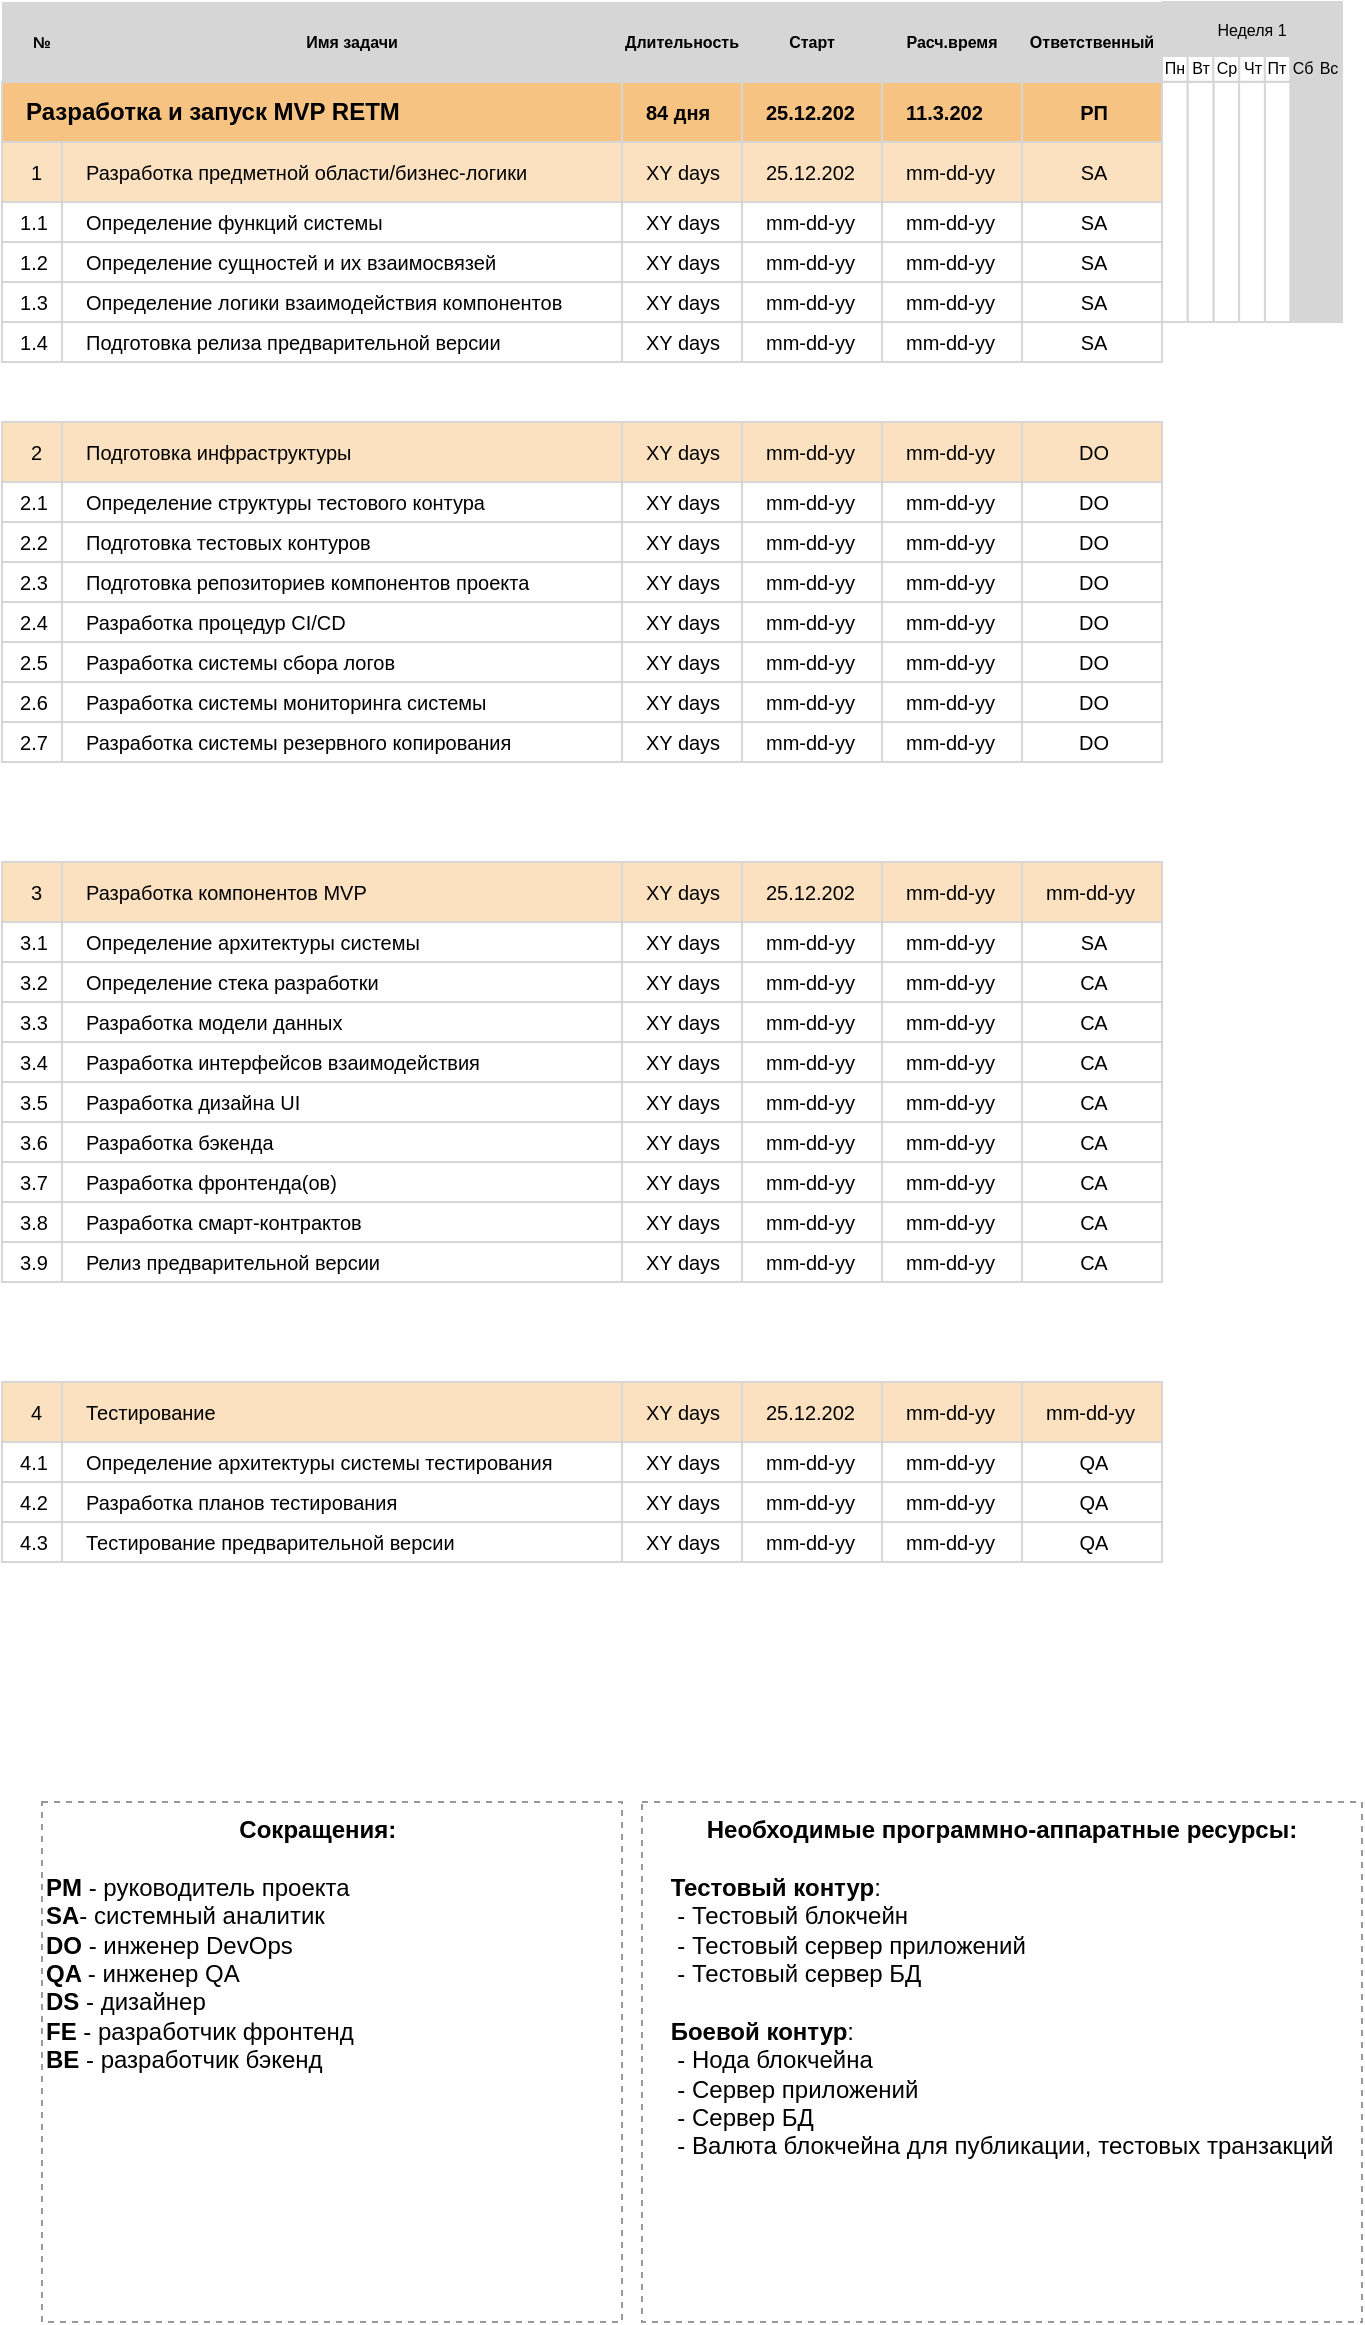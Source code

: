 <mxfile version="22.1.11" type="github">
  <diagram name="Page-1" id="8378b5f6-a2b2-b727-a746-972ab9d02e00">
    <mxGraphModel dx="956" dy="540" grid="1" gridSize="10" guides="1" tooltips="1" connect="0" arrows="1" fold="1" page="1" pageScale="1.5" pageWidth="1169" pageHeight="827" background="none" math="0" shadow="0">
      <root>
        <mxCell id="0" />
        <mxCell id="1" parent="0" />
        <mxCell id="AWKRcxGveRCCpjN7BTNo-428" value="" style="group" vertex="1" connectable="0" parent="1">
          <mxGeometry x="600" y="90" width="90" height="120" as="geometry" />
        </mxCell>
        <mxCell id="AWKRcxGveRCCpjN7BTNo-429" value="" style="rounded=0;whiteSpace=wrap;html=1;strokeColor=#D6D6D6;fillColor=#FFFFFF;" vertex="1" parent="AWKRcxGveRCCpjN7BTNo-428">
          <mxGeometry width="12.857" height="120.0" as="geometry" />
        </mxCell>
        <mxCell id="AWKRcxGveRCCpjN7BTNo-430" value="" style="rounded=0;whiteSpace=wrap;html=1;strokeColor=#D6D6D6;fillColor=#FFFFFF;" vertex="1" parent="AWKRcxGveRCCpjN7BTNo-428">
          <mxGeometry x="25.714" width="12.857" height="120.0" as="geometry" />
        </mxCell>
        <mxCell id="AWKRcxGveRCCpjN7BTNo-431" value="" style="rounded=0;whiteSpace=wrap;html=1;strokeColor=#D6D6D6;fillColor=#FFFFFF;" vertex="1" parent="AWKRcxGveRCCpjN7BTNo-428">
          <mxGeometry x="12.857" width="12.857" height="120.0" as="geometry" />
        </mxCell>
        <mxCell id="AWKRcxGveRCCpjN7BTNo-432" value="" style="rounded=0;whiteSpace=wrap;html=1;strokeColor=#D6D6D6;fillColor=#FFFFFF;" vertex="1" parent="AWKRcxGveRCCpjN7BTNo-428">
          <mxGeometry x="51.429" width="12.857" height="120.0" as="geometry" />
        </mxCell>
        <mxCell id="AWKRcxGveRCCpjN7BTNo-433" value="" style="rounded=0;whiteSpace=wrap;html=1;strokeColor=#D6D6D6;fillColor=#FFFFFF;" vertex="1" parent="AWKRcxGveRCCpjN7BTNo-428">
          <mxGeometry x="38.571" width="12.857" height="120.0" as="geometry" />
        </mxCell>
        <mxCell id="AWKRcxGveRCCpjN7BTNo-434" value="" style="rounded=0;whiteSpace=wrap;html=1;strokeColor=#D6D6D6;fillColor=#D6D6D6;" vertex="1" parent="AWKRcxGveRCCpjN7BTNo-428">
          <mxGeometry x="77.143" width="12.857" height="120.0" as="geometry" />
        </mxCell>
        <mxCell id="AWKRcxGveRCCpjN7BTNo-435" value="" style="rounded=0;whiteSpace=wrap;html=1;strokeColor=#D6D6D6;fillColor=#D6D6D6;" vertex="1" parent="AWKRcxGveRCCpjN7BTNo-428">
          <mxGeometry x="64.286" width="12.857" height="120.0" as="geometry" />
        </mxCell>
        <mxCell id="AWKRcxGveRCCpjN7BTNo-848" value="" style="group" vertex="1" connectable="0" parent="1">
          <mxGeometry x="20" y="50" width="580" height="40" as="geometry" />
        </mxCell>
        <mxCell id="AWKRcxGveRCCpjN7BTNo-847" value="Ответственный" style="rounded=0;whiteSpace=wrap;html=1;strokeColor=none;fillColor=#D6D6D6;align=center;fontSize=8;fontStyle=1" vertex="1" parent="AWKRcxGveRCCpjN7BTNo-848">
          <mxGeometry x="510" width="70" height="40" as="geometry" />
        </mxCell>
        <mxCell id="AWKRcxGveRCCpjN7BTNo-369" value="№" style="rounded=0;whiteSpace=wrap;html=1;strokeColor=none;fillColor=#D6D6D6;align=center;fontSize=8;fontStyle=1" vertex="1" parent="AWKRcxGveRCCpjN7BTNo-848">
          <mxGeometry width="40" height="40" as="geometry" />
        </mxCell>
        <mxCell id="AWKRcxGveRCCpjN7BTNo-370" value="&lt;span style=&quot;font-size: 8px;&quot;&gt;Имя задачи&lt;/span&gt;" style="rounded=0;whiteSpace=wrap;html=1;strokeColor=none;fillColor=#D6D6D6;align=center;fontSize=8;fontStyle=1" vertex="1" parent="AWKRcxGveRCCpjN7BTNo-848">
          <mxGeometry x="40" width="270" height="40" as="geometry" />
        </mxCell>
        <mxCell id="AWKRcxGveRCCpjN7BTNo-371" value="Длительность" style="rounded=0;whiteSpace=wrap;html=1;strokeColor=none;fillColor=#D6D6D6;align=center;fontSize=8;fontStyle=1" vertex="1" parent="AWKRcxGveRCCpjN7BTNo-848">
          <mxGeometry x="310" width="60" height="40" as="geometry" />
        </mxCell>
        <mxCell id="AWKRcxGveRCCpjN7BTNo-372" value="Старт" style="rounded=0;whiteSpace=wrap;html=1;strokeColor=none;fillColor=#D6D6D6;align=center;fontSize=8;fontStyle=1" vertex="1" parent="AWKRcxGveRCCpjN7BTNo-848">
          <mxGeometry x="370" width="70" height="40" as="geometry" />
        </mxCell>
        <mxCell id="AWKRcxGveRCCpjN7BTNo-373" value="Расч.время" style="rounded=0;whiteSpace=wrap;html=1;strokeColor=none;fillColor=#D6D6D6;align=center;fontSize=8;fontStyle=1" vertex="1" parent="AWKRcxGveRCCpjN7BTNo-848">
          <mxGeometry x="440" width="70" height="40" as="geometry" />
        </mxCell>
        <mxCell id="AWKRcxGveRCCpjN7BTNo-853" value="" style="group" vertex="1" connectable="0" parent="1">
          <mxGeometry x="20" y="120" width="580" height="30" as="geometry" />
        </mxCell>
        <mxCell id="AWKRcxGveRCCpjN7BTNo-852" value="SA" style="rounded=0;whiteSpace=wrap;html=1;strokeColor=#D6D6D6;fillColor=#FBE1C0;align=center;spacingLeft=10;spacingRight=8;fontSize=10;" vertex="1" parent="AWKRcxGveRCCpjN7BTNo-853">
          <mxGeometry x="510" width="70" height="30" as="geometry" />
        </mxCell>
        <mxCell id="AWKRcxGveRCCpjN7BTNo-319" value="&lt;span style=&quot;font-size: 10px;&quot;&gt;Разработка предметной области/бизнес-логики&lt;/span&gt;" style="rounded=0;whiteSpace=wrap;html=1;strokeColor=#D6D6D6;fillColor=#FBE1C0;align=left;spacingLeft=10;fontSize=10;" vertex="1" parent="AWKRcxGveRCCpjN7BTNo-853">
          <mxGeometry x="30" width="280" height="30" as="geometry" />
        </mxCell>
        <mxCell id="AWKRcxGveRCCpjN7BTNo-338" value="1" style="rounded=0;whiteSpace=wrap;html=1;strokeColor=#D6D6D6;fillColor=#FBE1C0;align=right;spacingLeft=10;spacingRight=8;fontSize=10;" vertex="1" parent="AWKRcxGveRCCpjN7BTNo-853">
          <mxGeometry width="30" height="30" as="geometry" />
        </mxCell>
        <mxCell id="AWKRcxGveRCCpjN7BTNo-357" value="XY days" style="rounded=0;whiteSpace=wrap;html=1;strokeColor=#D6D6D6;fillColor=#FBE1C0;align=left;spacingLeft=10;spacingRight=8;fontSize=10;" vertex="1" parent="AWKRcxGveRCCpjN7BTNo-853">
          <mxGeometry x="310" width="60" height="30" as="geometry" />
        </mxCell>
        <mxCell id="AWKRcxGveRCCpjN7BTNo-360" value="25.12.202" style="rounded=0;whiteSpace=wrap;html=1;strokeColor=#D6D6D6;fillColor=#FBE1C0;align=left;spacingLeft=10;spacingRight=8;fontSize=10;" vertex="1" parent="AWKRcxGveRCCpjN7BTNo-853">
          <mxGeometry x="370" width="70" height="30" as="geometry" />
        </mxCell>
        <mxCell id="AWKRcxGveRCCpjN7BTNo-363" value="mm-dd-yy" style="rounded=0;whiteSpace=wrap;html=1;strokeColor=#D6D6D6;fillColor=#FBE1C0;align=left;spacingLeft=10;spacingRight=8;fontSize=10;" vertex="1" parent="AWKRcxGveRCCpjN7BTNo-853">
          <mxGeometry x="440" width="70" height="30" as="geometry" />
        </mxCell>
        <mxCell id="AWKRcxGveRCCpjN7BTNo-854" value="" style="group" vertex="1" connectable="0" parent="1">
          <mxGeometry x="20" y="150" width="580" height="20" as="geometry" />
        </mxCell>
        <mxCell id="AWKRcxGveRCCpjN7BTNo-846" value="&lt;div style=&quot;&quot;&gt;&lt;span style=&quot;background-color: initial;&quot;&gt;SA&lt;/span&gt;&lt;/div&gt;" style="rounded=0;whiteSpace=wrap;html=1;strokeColor=#D6D6D6;fillColor=#FFFFFF;align=center;spacingLeft=10;spacingRight=8;fontSize=10;" vertex="1" parent="AWKRcxGveRCCpjN7BTNo-854">
          <mxGeometry x="510" width="70" height="20" as="geometry" />
        </mxCell>
        <mxCell id="AWKRcxGveRCCpjN7BTNo-320" value="&lt;span style=&quot;font-size: 10px;&quot;&gt;Определение функций системы&lt;/span&gt;" style="rounded=0;whiteSpace=wrap;html=1;strokeColor=#D6D6D6;fillColor=#FFFFFF;align=left;spacingLeft=10;fontSize=10;" vertex="1" parent="AWKRcxGveRCCpjN7BTNo-854">
          <mxGeometry x="30" width="280" height="20" as="geometry" />
        </mxCell>
        <mxCell id="AWKRcxGveRCCpjN7BTNo-339" value="1.1" style="rounded=0;whiteSpace=wrap;html=1;strokeColor=#D6D6D6;fillColor=#FFFFFF;align=center;spacingLeft=10;spacingRight=8;fontSize=10;" vertex="1" parent="AWKRcxGveRCCpjN7BTNo-854">
          <mxGeometry width="30" height="20" as="geometry" />
        </mxCell>
        <mxCell id="AWKRcxGveRCCpjN7BTNo-358" value="XY days" style="rounded=0;whiteSpace=wrap;html=1;strokeColor=#D6D6D6;fillColor=#FFFFFF;align=left;spacingLeft=10;spacingRight=8;fontSize=10;" vertex="1" parent="AWKRcxGveRCCpjN7BTNo-854">
          <mxGeometry x="310" width="60" height="20" as="geometry" />
        </mxCell>
        <mxCell id="AWKRcxGveRCCpjN7BTNo-361" value="mm-dd-yy" style="rounded=0;whiteSpace=wrap;html=1;strokeColor=#D6D6D6;fillColor=#FFFFFF;align=left;spacingLeft=10;spacingRight=8;fontSize=10;" vertex="1" parent="AWKRcxGveRCCpjN7BTNo-854">
          <mxGeometry x="370" width="70" height="20" as="geometry" />
        </mxCell>
        <mxCell id="AWKRcxGveRCCpjN7BTNo-364" value="mm-dd-yy" style="rounded=0;whiteSpace=wrap;html=1;strokeColor=#D6D6D6;fillColor=#FFFFFF;align=left;spacingLeft=10;spacingRight=8;fontSize=10;" vertex="1" parent="AWKRcxGveRCCpjN7BTNo-854">
          <mxGeometry x="440" width="70" height="20" as="geometry" />
        </mxCell>
        <mxCell id="AWKRcxGveRCCpjN7BTNo-858" value="" style="group;fontStyle=0" vertex="1" connectable="0" parent="1">
          <mxGeometry x="20" y="90" width="580" height="30" as="geometry" />
        </mxCell>
        <mxCell id="AWKRcxGveRCCpjN7BTNo-849" value="РП" style="rounded=0;whiteSpace=wrap;html=1;strokeColor=#D6D6D6;fillColor=#f7c382;align=center;spacingLeft=10;spacingRight=8;fontSize=10;fontStyle=1" vertex="1" parent="AWKRcxGveRCCpjN7BTNo-858">
          <mxGeometry x="510" width="70" height="30" as="geometry" />
        </mxCell>
        <mxCell id="AWKRcxGveRCCpjN7BTNo-318" value="Разработка и запуск MVP RETM" style="rounded=0;whiteSpace=wrap;html=1;strokeColor=#D6D6D6;fillColor=#f7c382;align=left;spacingLeft=10;fontStyle=1" vertex="1" parent="AWKRcxGveRCCpjN7BTNo-858">
          <mxGeometry width="510" height="30" as="geometry" />
        </mxCell>
        <mxCell id="AWKRcxGveRCCpjN7BTNo-356" value="84 дня" style="rounded=0;whiteSpace=wrap;html=1;strokeColor=#D6D6D6;fillColor=#f7c382;align=left;spacingLeft=10;spacingRight=8;fontSize=10;fontStyle=1" vertex="1" parent="AWKRcxGveRCCpjN7BTNo-858">
          <mxGeometry x="310" width="60" height="30" as="geometry" />
        </mxCell>
        <mxCell id="AWKRcxGveRCCpjN7BTNo-359" value="25.12.202" style="rounded=0;whiteSpace=wrap;html=1;strokeColor=#D6D6D6;fillColor=#f7c382;align=left;spacingLeft=10;spacingRight=8;fontSize=10;fontStyle=1" vertex="1" parent="AWKRcxGveRCCpjN7BTNo-858">
          <mxGeometry x="370" width="70" height="30" as="geometry" />
        </mxCell>
        <mxCell id="AWKRcxGveRCCpjN7BTNo-857" value="11.3.202" style="rounded=0;whiteSpace=wrap;html=1;strokeColor=#D6D6D6;fillColor=#f7c382;align=left;spacingLeft=10;spacingRight=8;fontSize=10;fontStyle=1" vertex="1" parent="AWKRcxGveRCCpjN7BTNo-858">
          <mxGeometry x="440" width="70" height="30" as="geometry" />
        </mxCell>
        <mxCell id="AWKRcxGveRCCpjN7BTNo-859" value="&lt;div style=&quot;text-align: center;&quot;&gt;&lt;b style=&quot;background-color: initial;&quot;&gt;&amp;nbsp; &amp;nbsp; &amp;nbsp; &amp;nbsp; &amp;nbsp; &amp;nbsp; &amp;nbsp; &amp;nbsp; &amp;nbsp; &amp;nbsp; &amp;nbsp; &amp;nbsp; &amp;nbsp; &amp;nbsp; &amp;nbsp;Сокращения:&lt;/b&gt;&lt;/div&gt;&lt;div style=&quot;text-align: center;&quot;&gt;&lt;br&gt;&lt;/div&gt;&lt;b&gt;PM &lt;/b&gt;- руководитель проекта&lt;br&gt;&lt;b&gt;SA&lt;/b&gt;- системный аналитик&lt;br&gt;&lt;b&gt;DO &lt;/b&gt;- инженер DevOps&lt;br&gt;&lt;b&gt;QA &lt;/b&gt;- инженер QA&lt;br&gt;&lt;b&gt;DS &lt;/b&gt;- дизайнер&lt;br&gt;&lt;b&gt;FE &lt;/b&gt;- разработчик фронтенд&lt;br&gt;&lt;b&gt;BE &lt;/b&gt;- разработчик бэкенд" style="rounded=0;whiteSpace=wrap;html=1;dashed=1;strokeColor=#999999;align=left;verticalAlign=top;" vertex="1" parent="1">
          <mxGeometry x="40" y="950" width="290" height="260" as="geometry" />
        </mxCell>
        <mxCell id="AWKRcxGveRCCpjN7BTNo-860" value="" style="group" vertex="1" connectable="0" parent="1">
          <mxGeometry x="20" y="170" width="580" height="20" as="geometry" />
        </mxCell>
        <mxCell id="AWKRcxGveRCCpjN7BTNo-861" value="&lt;div style=&quot;&quot;&gt;&lt;span style=&quot;background-color: initial;&quot;&gt;SA&lt;/span&gt;&lt;/div&gt;" style="rounded=0;whiteSpace=wrap;html=1;strokeColor=#D6D6D6;fillColor=#FFFFFF;align=center;spacingLeft=10;spacingRight=8;fontSize=10;" vertex="1" parent="AWKRcxGveRCCpjN7BTNo-860">
          <mxGeometry x="510" width="70" height="20" as="geometry" />
        </mxCell>
        <mxCell id="AWKRcxGveRCCpjN7BTNo-862" value="Определение сущностей и их взаимосвязей" style="rounded=0;whiteSpace=wrap;html=1;strokeColor=#D6D6D6;fillColor=#FFFFFF;align=left;spacingLeft=10;fontSize=10;" vertex="1" parent="AWKRcxGveRCCpjN7BTNo-860">
          <mxGeometry x="30" width="280" height="20" as="geometry" />
        </mxCell>
        <mxCell id="AWKRcxGveRCCpjN7BTNo-863" value="1.2" style="rounded=0;whiteSpace=wrap;html=1;strokeColor=#D6D6D6;fillColor=#FFFFFF;align=center;spacingLeft=10;spacingRight=8;fontSize=10;" vertex="1" parent="AWKRcxGveRCCpjN7BTNo-860">
          <mxGeometry width="30" height="20" as="geometry" />
        </mxCell>
        <mxCell id="AWKRcxGveRCCpjN7BTNo-864" value="XY days" style="rounded=0;whiteSpace=wrap;html=1;strokeColor=#D6D6D6;fillColor=#FFFFFF;align=left;spacingLeft=10;spacingRight=8;fontSize=10;" vertex="1" parent="AWKRcxGveRCCpjN7BTNo-860">
          <mxGeometry x="310" width="60" height="20" as="geometry" />
        </mxCell>
        <mxCell id="AWKRcxGveRCCpjN7BTNo-865" value="mm-dd-yy" style="rounded=0;whiteSpace=wrap;html=1;strokeColor=#D6D6D6;fillColor=#FFFFFF;align=left;spacingLeft=10;spacingRight=8;fontSize=10;" vertex="1" parent="AWKRcxGveRCCpjN7BTNo-860">
          <mxGeometry x="370" width="70" height="20" as="geometry" />
        </mxCell>
        <mxCell id="AWKRcxGveRCCpjN7BTNo-866" value="mm-dd-yy" style="rounded=0;whiteSpace=wrap;html=1;strokeColor=#D6D6D6;fillColor=#FFFFFF;align=left;spacingLeft=10;spacingRight=8;fontSize=10;" vertex="1" parent="AWKRcxGveRCCpjN7BTNo-860">
          <mxGeometry x="440" width="70" height="20" as="geometry" />
        </mxCell>
        <mxCell id="AWKRcxGveRCCpjN7BTNo-868" value="" style="group" vertex="1" connectable="0" parent="1">
          <mxGeometry x="20" y="290" width="580" height="20" as="geometry" />
        </mxCell>
        <mxCell id="AWKRcxGveRCCpjN7BTNo-867" value="&lt;div style=&quot;&quot;&gt;DO&lt;br&gt;&lt;/div&gt;" style="rounded=0;whiteSpace=wrap;html=1;strokeColor=#D6D6D6;fillColor=#FFFFFF;align=center;spacingLeft=10;spacingRight=8;fontSize=10;" vertex="1" parent="AWKRcxGveRCCpjN7BTNo-868">
          <mxGeometry x="510" width="70" height="20" as="geometry" />
        </mxCell>
        <mxCell id="AWKRcxGveRCCpjN7BTNo-806" value="&lt;span style=&quot;font-size: 10px;&quot;&gt;Определение структуры тестового контура&lt;/span&gt;" style="rounded=0;whiteSpace=wrap;html=1;strokeColor=#D6D6D6;fillColor=#FFFFFF;align=left;spacingLeft=10;fontSize=10;" vertex="1" parent="AWKRcxGveRCCpjN7BTNo-868">
          <mxGeometry x="30" width="280" height="20" as="geometry" />
        </mxCell>
        <mxCell id="AWKRcxGveRCCpjN7BTNo-807" value="2.1" style="rounded=0;whiteSpace=wrap;html=1;strokeColor=#D6D6D6;fillColor=#FFFFFF;align=center;spacingLeft=10;spacingRight=8;fontSize=10;" vertex="1" parent="AWKRcxGveRCCpjN7BTNo-868">
          <mxGeometry width="30" height="20" as="geometry" />
        </mxCell>
        <mxCell id="AWKRcxGveRCCpjN7BTNo-808" value="XY days" style="rounded=0;whiteSpace=wrap;html=1;strokeColor=#D6D6D6;fillColor=#FFFFFF;align=left;spacingLeft=10;spacingRight=8;fontSize=10;" vertex="1" parent="AWKRcxGveRCCpjN7BTNo-868">
          <mxGeometry x="310" width="60" height="20" as="geometry" />
        </mxCell>
        <mxCell id="AWKRcxGveRCCpjN7BTNo-809" value="mm-dd-yy" style="rounded=0;whiteSpace=wrap;html=1;strokeColor=#D6D6D6;fillColor=#FFFFFF;align=left;spacingLeft=10;spacingRight=8;fontSize=10;" vertex="1" parent="AWKRcxGveRCCpjN7BTNo-868">
          <mxGeometry x="370" width="70" height="20" as="geometry" />
        </mxCell>
        <mxCell id="AWKRcxGveRCCpjN7BTNo-810" value="mm-dd-yy" style="rounded=0;whiteSpace=wrap;html=1;strokeColor=#D6D6D6;fillColor=#FFFFFF;align=left;spacingLeft=10;spacingRight=8;fontSize=10;" vertex="1" parent="AWKRcxGveRCCpjN7BTNo-868">
          <mxGeometry x="440" width="70" height="20" as="geometry" />
        </mxCell>
        <mxCell id="AWKRcxGveRCCpjN7BTNo-870" value="" style="group" vertex="1" connectable="0" parent="1">
          <mxGeometry x="20" y="310" width="580" height="20" as="geometry" />
        </mxCell>
        <mxCell id="AWKRcxGveRCCpjN7BTNo-869" value="&lt;div style=&quot;&quot;&gt;DO&lt;br&gt;&lt;/div&gt;" style="rounded=0;whiteSpace=wrap;html=1;strokeColor=#D6D6D6;fillColor=#FFFFFF;align=center;spacingLeft=10;spacingRight=8;fontSize=10;" vertex="1" parent="AWKRcxGveRCCpjN7BTNo-870">
          <mxGeometry x="510" width="70" height="20" as="geometry" />
        </mxCell>
        <mxCell id="AWKRcxGveRCCpjN7BTNo-816" value="&lt;span style=&quot;font-size: 10px;&quot;&gt;Подготовка тестовых контуров&lt;/span&gt;" style="rounded=0;whiteSpace=wrap;html=1;strokeColor=#D6D6D6;fillColor=#FFFFFF;align=left;spacingLeft=10;fontSize=10;" vertex="1" parent="AWKRcxGveRCCpjN7BTNo-870">
          <mxGeometry x="30" width="280" height="20" as="geometry" />
        </mxCell>
        <mxCell id="AWKRcxGveRCCpjN7BTNo-817" value="2.2" style="rounded=0;whiteSpace=wrap;html=1;strokeColor=#D6D6D6;fillColor=#FFFFFF;align=center;spacingLeft=10;spacingRight=8;fontSize=10;" vertex="1" parent="AWKRcxGveRCCpjN7BTNo-870">
          <mxGeometry width="30" height="20" as="geometry" />
        </mxCell>
        <mxCell id="AWKRcxGveRCCpjN7BTNo-818" value="XY days" style="rounded=0;whiteSpace=wrap;html=1;strokeColor=#D6D6D6;fillColor=#FFFFFF;align=left;spacingLeft=10;spacingRight=8;fontSize=10;" vertex="1" parent="AWKRcxGveRCCpjN7BTNo-870">
          <mxGeometry x="310" width="60" height="20" as="geometry" />
        </mxCell>
        <mxCell id="AWKRcxGveRCCpjN7BTNo-819" value="mm-dd-yy" style="rounded=0;whiteSpace=wrap;html=1;strokeColor=#D6D6D6;fillColor=#FFFFFF;align=left;spacingLeft=10;spacingRight=8;fontSize=10;" vertex="1" parent="AWKRcxGveRCCpjN7BTNo-870">
          <mxGeometry x="370" width="70" height="20" as="geometry" />
        </mxCell>
        <mxCell id="AWKRcxGveRCCpjN7BTNo-820" value="mm-dd-yy" style="rounded=0;whiteSpace=wrap;html=1;strokeColor=#D6D6D6;fillColor=#FFFFFF;align=left;spacingLeft=10;spacingRight=8;fontSize=10;" vertex="1" parent="AWKRcxGveRCCpjN7BTNo-870">
          <mxGeometry x="440" width="70" height="20" as="geometry" />
        </mxCell>
        <mxCell id="AWKRcxGveRCCpjN7BTNo-872" value="" style="group" vertex="1" connectable="0" parent="1">
          <mxGeometry x="20" y="330" width="580" height="20" as="geometry" />
        </mxCell>
        <mxCell id="AWKRcxGveRCCpjN7BTNo-871" value="&lt;div style=&quot;&quot;&gt;DO&lt;br&gt;&lt;/div&gt;" style="rounded=0;whiteSpace=wrap;html=1;strokeColor=#D6D6D6;fillColor=#FFFFFF;align=center;spacingLeft=10;spacingRight=8;fontSize=10;" vertex="1" parent="AWKRcxGveRCCpjN7BTNo-872">
          <mxGeometry x="510" width="70" height="20" as="geometry" />
        </mxCell>
        <mxCell id="AWKRcxGveRCCpjN7BTNo-811" value="&lt;span style=&quot;font-size: 10px;&quot;&gt;Подготовка репозиториев компонентов проекта&lt;/span&gt;" style="rounded=0;whiteSpace=wrap;html=1;strokeColor=#D6D6D6;fillColor=#FFFFFF;align=left;spacingLeft=10;fontSize=10;" vertex="1" parent="AWKRcxGveRCCpjN7BTNo-872">
          <mxGeometry x="30" width="280" height="20" as="geometry" />
        </mxCell>
        <mxCell id="AWKRcxGveRCCpjN7BTNo-812" value="2.3" style="rounded=0;whiteSpace=wrap;html=1;strokeColor=#D6D6D6;fillColor=#FFFFFF;align=center;spacingLeft=10;spacingRight=8;fontSize=10;" vertex="1" parent="AWKRcxGveRCCpjN7BTNo-872">
          <mxGeometry width="30" height="20" as="geometry" />
        </mxCell>
        <mxCell id="AWKRcxGveRCCpjN7BTNo-813" value="XY days" style="rounded=0;whiteSpace=wrap;html=1;strokeColor=#D6D6D6;fillColor=#FFFFFF;align=left;spacingLeft=10;spacingRight=8;fontSize=10;" vertex="1" parent="AWKRcxGveRCCpjN7BTNo-872">
          <mxGeometry x="310" width="60" height="20" as="geometry" />
        </mxCell>
        <mxCell id="AWKRcxGveRCCpjN7BTNo-814" value="mm-dd-yy" style="rounded=0;whiteSpace=wrap;html=1;strokeColor=#D6D6D6;fillColor=#FFFFFF;align=left;spacingLeft=10;spacingRight=8;fontSize=10;" vertex="1" parent="AWKRcxGveRCCpjN7BTNo-872">
          <mxGeometry x="370" width="70" height="20" as="geometry" />
        </mxCell>
        <mxCell id="AWKRcxGveRCCpjN7BTNo-815" value="mm-dd-yy" style="rounded=0;whiteSpace=wrap;html=1;strokeColor=#D6D6D6;fillColor=#FFFFFF;align=left;spacingLeft=10;spacingRight=8;fontSize=10;" vertex="1" parent="AWKRcxGveRCCpjN7BTNo-872">
          <mxGeometry x="440" width="70" height="20" as="geometry" />
        </mxCell>
        <mxCell id="AWKRcxGveRCCpjN7BTNo-874" value="" style="group" vertex="1" connectable="0" parent="1">
          <mxGeometry x="20" y="480" width="580" height="30" as="geometry" />
        </mxCell>
        <mxCell id="AWKRcxGveRCCpjN7BTNo-873" value="mm-dd-yy" style="rounded=0;whiteSpace=wrap;html=1;strokeColor=#D6D6D6;fillColor=#FBE1C0;align=left;spacingLeft=10;spacingRight=8;fontSize=10;" vertex="1" parent="AWKRcxGveRCCpjN7BTNo-874">
          <mxGeometry x="510" width="70" height="30" as="geometry" />
        </mxCell>
        <mxCell id="AWKRcxGveRCCpjN7BTNo-826" value="&lt;span style=&quot;font-size: 10px;&quot;&gt;Разработка компонентов MVP&lt;/span&gt;" style="rounded=0;whiteSpace=wrap;html=1;strokeColor=#D6D6D6;fillColor=#FBE1C0;align=left;spacingLeft=10;fontSize=10;" vertex="1" parent="AWKRcxGveRCCpjN7BTNo-874">
          <mxGeometry x="30" width="280" height="30" as="geometry" />
        </mxCell>
        <mxCell id="AWKRcxGveRCCpjN7BTNo-827" value="3" style="rounded=0;whiteSpace=wrap;html=1;strokeColor=#D6D6D6;fillColor=#FBE1C0;align=right;spacingLeft=10;spacingRight=8;fontSize=10;" vertex="1" parent="AWKRcxGveRCCpjN7BTNo-874">
          <mxGeometry width="30" height="30" as="geometry" />
        </mxCell>
        <mxCell id="AWKRcxGveRCCpjN7BTNo-828" value="XY days" style="rounded=0;whiteSpace=wrap;html=1;strokeColor=#D6D6D6;fillColor=#FBE1C0;align=left;spacingLeft=10;spacingRight=8;fontSize=10;" vertex="1" parent="AWKRcxGveRCCpjN7BTNo-874">
          <mxGeometry x="310" width="60" height="30" as="geometry" />
        </mxCell>
        <mxCell id="AWKRcxGveRCCpjN7BTNo-829" value="25.12.202" style="rounded=0;whiteSpace=wrap;html=1;strokeColor=#D6D6D6;fillColor=#FBE1C0;align=left;spacingLeft=10;spacingRight=8;fontSize=10;" vertex="1" parent="AWKRcxGveRCCpjN7BTNo-874">
          <mxGeometry x="370" width="70" height="30" as="geometry" />
        </mxCell>
        <mxCell id="AWKRcxGveRCCpjN7BTNo-830" value="mm-dd-yy" style="rounded=0;whiteSpace=wrap;html=1;strokeColor=#D6D6D6;fillColor=#FBE1C0;align=left;spacingLeft=10;spacingRight=8;fontSize=10;" vertex="1" parent="AWKRcxGveRCCpjN7BTNo-874">
          <mxGeometry x="440" width="70" height="30" as="geometry" />
        </mxCell>
        <mxCell id="AWKRcxGveRCCpjN7BTNo-876" value="" style="group" vertex="1" connectable="0" parent="1">
          <mxGeometry x="20" y="510" width="580" height="20" as="geometry" />
        </mxCell>
        <mxCell id="AWKRcxGveRCCpjN7BTNo-875" value="&lt;div style=&quot;&quot;&gt;&lt;span style=&quot;background-color: initial;&quot;&gt;SA&lt;/span&gt;&lt;/div&gt;" style="rounded=0;whiteSpace=wrap;html=1;strokeColor=#D6D6D6;fillColor=#FFFFFF;align=center;spacingLeft=10;spacingRight=8;fontSize=10;" vertex="1" parent="AWKRcxGveRCCpjN7BTNo-876">
          <mxGeometry x="510" width="70" height="20" as="geometry" />
        </mxCell>
        <mxCell id="AWKRcxGveRCCpjN7BTNo-832" value="&lt;span style=&quot;font-size: 10px;&quot;&gt;Определение архитектуры системы&lt;/span&gt;" style="rounded=0;whiteSpace=wrap;html=1;strokeColor=#D6D6D6;fillColor=#FFFFFF;align=left;spacingLeft=10;fontSize=10;" vertex="1" parent="AWKRcxGveRCCpjN7BTNo-876">
          <mxGeometry x="30" width="280" height="20" as="geometry" />
        </mxCell>
        <mxCell id="AWKRcxGveRCCpjN7BTNo-833" value="3.1" style="rounded=0;whiteSpace=wrap;html=1;strokeColor=#D6D6D6;fillColor=#FFFFFF;align=center;spacingLeft=10;spacingRight=8;fontSize=10;" vertex="1" parent="AWKRcxGveRCCpjN7BTNo-876">
          <mxGeometry width="30" height="20" as="geometry" />
        </mxCell>
        <mxCell id="AWKRcxGveRCCpjN7BTNo-834" value="XY days" style="rounded=0;whiteSpace=wrap;html=1;strokeColor=#D6D6D6;fillColor=#FFFFFF;align=left;spacingLeft=10;spacingRight=8;fontSize=10;" vertex="1" parent="AWKRcxGveRCCpjN7BTNo-876">
          <mxGeometry x="310" width="60" height="20" as="geometry" />
        </mxCell>
        <mxCell id="AWKRcxGveRCCpjN7BTNo-835" value="mm-dd-yy" style="rounded=0;whiteSpace=wrap;html=1;strokeColor=#D6D6D6;fillColor=#FFFFFF;align=left;spacingLeft=10;spacingRight=8;fontSize=10;" vertex="1" parent="AWKRcxGveRCCpjN7BTNo-876">
          <mxGeometry x="370" width="70" height="20" as="geometry" />
        </mxCell>
        <mxCell id="AWKRcxGveRCCpjN7BTNo-836" value="mm-dd-yy" style="rounded=0;whiteSpace=wrap;html=1;strokeColor=#D6D6D6;fillColor=#FFFFFF;align=left;spacingLeft=10;spacingRight=8;fontSize=10;" vertex="1" parent="AWKRcxGveRCCpjN7BTNo-876">
          <mxGeometry x="440" width="70" height="20" as="geometry" />
        </mxCell>
        <mxCell id="AWKRcxGveRCCpjN7BTNo-878" value="" style="group" vertex="1" connectable="0" parent="1">
          <mxGeometry x="20" y="530" width="580" height="20" as="geometry" />
        </mxCell>
        <mxCell id="AWKRcxGveRCCpjN7BTNo-877" value="&lt;div style=&quot;&quot;&gt;&lt;span style=&quot;background-color: initial;&quot;&gt;СА&lt;/span&gt;&lt;/div&gt;" style="rounded=0;whiteSpace=wrap;html=1;strokeColor=#D6D6D6;fillColor=#FFFFFF;align=center;spacingLeft=10;spacingRight=8;fontSize=10;" vertex="1" parent="AWKRcxGveRCCpjN7BTNo-878">
          <mxGeometry x="510" width="70" height="20" as="geometry" />
        </mxCell>
        <mxCell id="AWKRcxGveRCCpjN7BTNo-841" value="&lt;span style=&quot;font-size: 10px;&quot;&gt;Определение стека разработки&lt;/span&gt;" style="rounded=0;whiteSpace=wrap;html=1;strokeColor=#D6D6D6;fillColor=#FFFFFF;align=left;spacingLeft=10;fontSize=10;" vertex="1" parent="AWKRcxGveRCCpjN7BTNo-878">
          <mxGeometry x="30" width="280" height="20" as="geometry" />
        </mxCell>
        <mxCell id="AWKRcxGveRCCpjN7BTNo-842" value="3.2" style="rounded=0;whiteSpace=wrap;html=1;strokeColor=#D6D6D6;fillColor=#FFFFFF;align=center;spacingLeft=10;spacingRight=8;fontSize=10;" vertex="1" parent="AWKRcxGveRCCpjN7BTNo-878">
          <mxGeometry width="30" height="20" as="geometry" />
        </mxCell>
        <mxCell id="AWKRcxGveRCCpjN7BTNo-843" value="XY days" style="rounded=0;whiteSpace=wrap;html=1;strokeColor=#D6D6D6;fillColor=#FFFFFF;align=left;spacingLeft=10;spacingRight=8;fontSize=10;" vertex="1" parent="AWKRcxGveRCCpjN7BTNo-878">
          <mxGeometry x="310" width="60" height="20" as="geometry" />
        </mxCell>
        <mxCell id="AWKRcxGveRCCpjN7BTNo-844" value="mm-dd-yy" style="rounded=0;whiteSpace=wrap;html=1;strokeColor=#D6D6D6;fillColor=#FFFFFF;align=left;spacingLeft=10;spacingRight=8;fontSize=10;" vertex="1" parent="AWKRcxGveRCCpjN7BTNo-878">
          <mxGeometry x="370" width="70" height="20" as="geometry" />
        </mxCell>
        <mxCell id="AWKRcxGveRCCpjN7BTNo-845" value="mm-dd-yy" style="rounded=0;whiteSpace=wrap;html=1;strokeColor=#D6D6D6;fillColor=#FFFFFF;align=left;spacingLeft=10;spacingRight=8;fontSize=10;" vertex="1" parent="AWKRcxGveRCCpjN7BTNo-878">
          <mxGeometry x="440" width="70" height="20" as="geometry" />
        </mxCell>
        <mxCell id="AWKRcxGveRCCpjN7BTNo-880" value="" style="group;fontSize=10;" vertex="1" connectable="0" parent="1">
          <mxGeometry x="600" y="50" width="90" height="39.857" as="geometry" />
        </mxCell>
        <mxCell id="AWKRcxGveRCCpjN7BTNo-444" value="Неделя 1" style="rounded=0;whiteSpace=wrap;html=1;strokeColor=#D6D6D6;fillColor=#D6D6D6;align=center;fontStyle=0;fontSize=8;" vertex="1" parent="AWKRcxGveRCCpjN7BTNo-880">
          <mxGeometry width="90" height="27" as="geometry" />
        </mxCell>
        <mxCell id="AWKRcxGveRCCpjN7BTNo-879" value="" style="group;fontSize=8;" vertex="1" connectable="0" parent="AWKRcxGveRCCpjN7BTNo-880">
          <mxGeometry y="27" width="90" height="12.857" as="geometry" />
        </mxCell>
        <mxCell id="AWKRcxGveRCCpjN7BTNo-437" value="Пн" style="whiteSpace=wrap;html=1;aspect=fixed;strokeColor=#D6D6D6;strokeWidth=1;fillColor=#ffffff;fontColor=#000000;align=center;fontSize=8;" vertex="1" parent="AWKRcxGveRCCpjN7BTNo-879">
          <mxGeometry width="12.857" height="12.857" as="geometry" />
        </mxCell>
        <mxCell id="AWKRcxGveRCCpjN7BTNo-438" value="Вт" style="whiteSpace=wrap;html=1;aspect=fixed;strokeColor=#D6D6D6;strokeWidth=1;fillColor=#ffffff;fontColor=#000000;align=center;fontSize=8;" vertex="1" parent="AWKRcxGveRCCpjN7BTNo-879">
          <mxGeometry x="12.857" width="12.857" height="12.857" as="geometry" />
        </mxCell>
        <mxCell id="AWKRcxGveRCCpjN7BTNo-439" value="Чт" style="whiteSpace=wrap;html=1;aspect=fixed;strokeColor=#D6D6D6;strokeWidth=1;fillColor=#ffffff;fontColor=#000000;align=center;fontSize=8;" vertex="1" parent="AWKRcxGveRCCpjN7BTNo-879">
          <mxGeometry x="38.571" width="12.857" height="12.857" as="geometry" />
        </mxCell>
        <mxCell id="AWKRcxGveRCCpjN7BTNo-440" value="Ср" style="whiteSpace=wrap;html=1;aspect=fixed;strokeColor=#D6D6D6;strokeWidth=1;fillColor=#ffffff;fontColor=#000000;align=center;fontSize=8;" vertex="1" parent="AWKRcxGveRCCpjN7BTNo-879">
          <mxGeometry x="25.714" width="12.857" height="12.857" as="geometry" />
        </mxCell>
        <mxCell id="AWKRcxGveRCCpjN7BTNo-441" value="Пт" style="whiteSpace=wrap;html=1;aspect=fixed;strokeColor=#D6D6D6;strokeWidth=1;fillColor=#ffffff;fontColor=#000000;align=center;fontSize=8;" vertex="1" parent="AWKRcxGveRCCpjN7BTNo-879">
          <mxGeometry x="51.429" width="12.857" height="12.857" as="geometry" />
        </mxCell>
        <mxCell id="AWKRcxGveRCCpjN7BTNo-442" value="Сб" style="whiteSpace=wrap;html=1;aspect=fixed;strokeColor=#D6D6D6;strokeWidth=1;fillColor=#D6D6D6;fontColor=#000000;align=center;fontSize=8;" vertex="1" parent="AWKRcxGveRCCpjN7BTNo-879">
          <mxGeometry x="64.286" width="12.857" height="12.857" as="geometry" />
        </mxCell>
        <mxCell id="AWKRcxGveRCCpjN7BTNo-443" value="Вс" style="whiteSpace=wrap;html=1;aspect=fixed;strokeColor=#D6D6D6;strokeWidth=1;fillColor=#D6D6D6;fontColor=#000000;align=center;fontSize=8;" vertex="1" parent="AWKRcxGveRCCpjN7BTNo-879">
          <mxGeometry x="77.143" width="12.857" height="12.857" as="geometry" />
        </mxCell>
        <mxCell id="AWKRcxGveRCCpjN7BTNo-881" value="" style="group" vertex="1" connectable="0" parent="1">
          <mxGeometry x="20" y="260" width="580" height="30" as="geometry" />
        </mxCell>
        <mxCell id="AWKRcxGveRCCpjN7BTNo-802" value="2" style="rounded=0;whiteSpace=wrap;html=1;strokeColor=#D6D6D6;fillColor=#FBE1C0;align=right;spacingLeft=10;spacingRight=8;fontSize=10;" vertex="1" parent="AWKRcxGveRCCpjN7BTNo-881">
          <mxGeometry width="30" height="30" as="geometry" />
        </mxCell>
        <mxCell id="AWKRcxGveRCCpjN7BTNo-801" value="&lt;span style=&quot;font-size: 10px;&quot;&gt;Подготовка инфраструктуры&lt;/span&gt;" style="rounded=0;whiteSpace=wrap;html=1;strokeColor=#D6D6D6;fillColor=#FBE1C0;align=left;spacingLeft=10;fontSize=10;" vertex="1" parent="AWKRcxGveRCCpjN7BTNo-881">
          <mxGeometry x="30" width="280" height="30" as="geometry" />
        </mxCell>
        <mxCell id="AWKRcxGveRCCpjN7BTNo-803" value="XY days" style="rounded=0;whiteSpace=wrap;html=1;strokeColor=#D6D6D6;fillColor=#FBE1C0;align=left;spacingLeft=10;spacingRight=8;fontSize=10;" vertex="1" parent="AWKRcxGveRCCpjN7BTNo-881">
          <mxGeometry x="310" width="60" height="30" as="geometry" />
        </mxCell>
        <mxCell id="AWKRcxGveRCCpjN7BTNo-804" value="mm-dd-yy" style="rounded=0;whiteSpace=wrap;html=1;strokeColor=#D6D6D6;fillColor=#FBE1C0;align=left;spacingLeft=10;spacingRight=8;fontSize=10;" vertex="1" parent="AWKRcxGveRCCpjN7BTNo-881">
          <mxGeometry x="370" width="70" height="30" as="geometry" />
        </mxCell>
        <mxCell id="AWKRcxGveRCCpjN7BTNo-805" value="mm-dd-yy" style="rounded=0;whiteSpace=wrap;html=1;strokeColor=#D6D6D6;fillColor=#FBE1C0;align=left;spacingLeft=10;spacingRight=8;fontSize=10;" vertex="1" parent="AWKRcxGveRCCpjN7BTNo-881">
          <mxGeometry x="440" width="70" height="30" as="geometry" />
        </mxCell>
        <mxCell id="AWKRcxGveRCCpjN7BTNo-855" value="DO" style="rounded=0;whiteSpace=wrap;html=1;strokeColor=#D6D6D6;fillColor=#FBE1C0;align=center;spacingLeft=10;spacingRight=8;fontSize=10;" vertex="1" parent="AWKRcxGveRCCpjN7BTNo-881">
          <mxGeometry x="510" width="70" height="30" as="geometry" />
        </mxCell>
        <mxCell id="AWKRcxGveRCCpjN7BTNo-882" value="" style="group" vertex="1" connectable="0" parent="1">
          <mxGeometry x="20" y="740" width="580" height="30" as="geometry" />
        </mxCell>
        <mxCell id="AWKRcxGveRCCpjN7BTNo-883" value="mm-dd-yy" style="rounded=0;whiteSpace=wrap;html=1;strokeColor=#D6D6D6;fillColor=#FBE1C0;align=left;spacingLeft=10;spacingRight=8;fontSize=10;" vertex="1" parent="AWKRcxGveRCCpjN7BTNo-882">
          <mxGeometry x="510" width="70" height="30" as="geometry" />
        </mxCell>
        <mxCell id="AWKRcxGveRCCpjN7BTNo-884" value="&lt;span style=&quot;font-size: 10px;&quot;&gt;Тестирование&lt;/span&gt;" style="rounded=0;whiteSpace=wrap;html=1;strokeColor=#D6D6D6;fillColor=#FBE1C0;align=left;spacingLeft=10;fontSize=10;" vertex="1" parent="AWKRcxGveRCCpjN7BTNo-882">
          <mxGeometry x="30" width="280" height="30" as="geometry" />
        </mxCell>
        <mxCell id="AWKRcxGveRCCpjN7BTNo-885" value="4" style="rounded=0;whiteSpace=wrap;html=1;strokeColor=#D6D6D6;fillColor=#FBE1C0;align=right;spacingLeft=10;spacingRight=8;fontSize=10;" vertex="1" parent="AWKRcxGveRCCpjN7BTNo-882">
          <mxGeometry width="30" height="30" as="geometry" />
        </mxCell>
        <mxCell id="AWKRcxGveRCCpjN7BTNo-886" value="XY days" style="rounded=0;whiteSpace=wrap;html=1;strokeColor=#D6D6D6;fillColor=#FBE1C0;align=left;spacingLeft=10;spacingRight=8;fontSize=10;" vertex="1" parent="AWKRcxGveRCCpjN7BTNo-882">
          <mxGeometry x="310" width="60" height="30" as="geometry" />
        </mxCell>
        <mxCell id="AWKRcxGveRCCpjN7BTNo-887" value="25.12.202" style="rounded=0;whiteSpace=wrap;html=1;strokeColor=#D6D6D6;fillColor=#FBE1C0;align=left;spacingLeft=10;spacingRight=8;fontSize=10;" vertex="1" parent="AWKRcxGveRCCpjN7BTNo-882">
          <mxGeometry x="370" width="70" height="30" as="geometry" />
        </mxCell>
        <mxCell id="AWKRcxGveRCCpjN7BTNo-888" value="mm-dd-yy" style="rounded=0;whiteSpace=wrap;html=1;strokeColor=#D6D6D6;fillColor=#FBE1C0;align=left;spacingLeft=10;spacingRight=8;fontSize=10;" vertex="1" parent="AWKRcxGveRCCpjN7BTNo-882">
          <mxGeometry x="440" width="70" height="30" as="geometry" />
        </mxCell>
        <mxCell id="AWKRcxGveRCCpjN7BTNo-889" value="" style="group" vertex="1" connectable="0" parent="1">
          <mxGeometry x="20" y="770" width="580" height="20" as="geometry" />
        </mxCell>
        <mxCell id="AWKRcxGveRCCpjN7BTNo-890" value="&lt;div style=&quot;&quot;&gt;&lt;span style=&quot;background-color: initial;&quot;&gt;QA&lt;/span&gt;&lt;/div&gt;" style="rounded=0;whiteSpace=wrap;html=1;strokeColor=#D6D6D6;fillColor=#FFFFFF;align=center;spacingLeft=10;spacingRight=8;fontSize=10;" vertex="1" parent="AWKRcxGveRCCpjN7BTNo-889">
          <mxGeometry x="510" width="70" height="20" as="geometry" />
        </mxCell>
        <mxCell id="AWKRcxGveRCCpjN7BTNo-891" value="&lt;span style=&quot;font-size: 10px;&quot;&gt;Определение архитектуры системы тестирования&lt;/span&gt;" style="rounded=0;whiteSpace=wrap;html=1;strokeColor=#D6D6D6;fillColor=#FFFFFF;align=left;spacingLeft=10;fontSize=10;" vertex="1" parent="AWKRcxGveRCCpjN7BTNo-889">
          <mxGeometry x="30" width="280" height="20" as="geometry" />
        </mxCell>
        <mxCell id="AWKRcxGveRCCpjN7BTNo-892" value="4.1" style="rounded=0;whiteSpace=wrap;html=1;strokeColor=#D6D6D6;fillColor=#FFFFFF;align=center;spacingLeft=10;spacingRight=8;fontSize=10;" vertex="1" parent="AWKRcxGveRCCpjN7BTNo-889">
          <mxGeometry width="30" height="20" as="geometry" />
        </mxCell>
        <mxCell id="AWKRcxGveRCCpjN7BTNo-893" value="XY days" style="rounded=0;whiteSpace=wrap;html=1;strokeColor=#D6D6D6;fillColor=#FFFFFF;align=left;spacingLeft=10;spacingRight=8;fontSize=10;" vertex="1" parent="AWKRcxGveRCCpjN7BTNo-889">
          <mxGeometry x="310" width="60" height="20" as="geometry" />
        </mxCell>
        <mxCell id="AWKRcxGveRCCpjN7BTNo-894" value="mm-dd-yy" style="rounded=0;whiteSpace=wrap;html=1;strokeColor=#D6D6D6;fillColor=#FFFFFF;align=left;spacingLeft=10;spacingRight=8;fontSize=10;" vertex="1" parent="AWKRcxGveRCCpjN7BTNo-889">
          <mxGeometry x="370" width="70" height="20" as="geometry" />
        </mxCell>
        <mxCell id="AWKRcxGveRCCpjN7BTNo-895" value="mm-dd-yy" style="rounded=0;whiteSpace=wrap;html=1;strokeColor=#D6D6D6;fillColor=#FFFFFF;align=left;spacingLeft=10;spacingRight=8;fontSize=10;" vertex="1" parent="AWKRcxGveRCCpjN7BTNo-889">
          <mxGeometry x="440" width="70" height="20" as="geometry" />
        </mxCell>
        <mxCell id="AWKRcxGveRCCpjN7BTNo-896" value="" style="group" vertex="1" connectable="0" parent="1">
          <mxGeometry x="20" y="550" width="580" height="20" as="geometry" />
        </mxCell>
        <mxCell id="AWKRcxGveRCCpjN7BTNo-897" value="&lt;div style=&quot;&quot;&gt;&lt;span style=&quot;background-color: initial;&quot;&gt;СА&lt;/span&gt;&lt;/div&gt;" style="rounded=0;whiteSpace=wrap;html=1;strokeColor=#D6D6D6;fillColor=#FFFFFF;align=center;spacingLeft=10;spacingRight=8;fontSize=10;" vertex="1" parent="AWKRcxGveRCCpjN7BTNo-896">
          <mxGeometry x="510" width="70" height="20" as="geometry" />
        </mxCell>
        <mxCell id="AWKRcxGveRCCpjN7BTNo-898" value="&lt;span style=&quot;font-size: 10px;&quot;&gt;Разработка модели данных&lt;/span&gt;" style="rounded=0;whiteSpace=wrap;html=1;strokeColor=#D6D6D6;fillColor=#FFFFFF;align=left;spacingLeft=10;fontSize=10;" vertex="1" parent="AWKRcxGveRCCpjN7BTNo-896">
          <mxGeometry x="30" width="280" height="20" as="geometry" />
        </mxCell>
        <mxCell id="AWKRcxGveRCCpjN7BTNo-899" value="3.3" style="rounded=0;whiteSpace=wrap;html=1;strokeColor=#D6D6D6;fillColor=#FFFFFF;align=center;spacingLeft=10;spacingRight=8;fontSize=10;" vertex="1" parent="AWKRcxGveRCCpjN7BTNo-896">
          <mxGeometry width="30" height="20" as="geometry" />
        </mxCell>
        <mxCell id="AWKRcxGveRCCpjN7BTNo-900" value="XY days" style="rounded=0;whiteSpace=wrap;html=1;strokeColor=#D6D6D6;fillColor=#FFFFFF;align=left;spacingLeft=10;spacingRight=8;fontSize=10;" vertex="1" parent="AWKRcxGveRCCpjN7BTNo-896">
          <mxGeometry x="310" width="60" height="20" as="geometry" />
        </mxCell>
        <mxCell id="AWKRcxGveRCCpjN7BTNo-901" value="mm-dd-yy" style="rounded=0;whiteSpace=wrap;html=1;strokeColor=#D6D6D6;fillColor=#FFFFFF;align=left;spacingLeft=10;spacingRight=8;fontSize=10;" vertex="1" parent="AWKRcxGveRCCpjN7BTNo-896">
          <mxGeometry x="370" width="70" height="20" as="geometry" />
        </mxCell>
        <mxCell id="AWKRcxGveRCCpjN7BTNo-902" value="mm-dd-yy" style="rounded=0;whiteSpace=wrap;html=1;strokeColor=#D6D6D6;fillColor=#FFFFFF;align=left;spacingLeft=10;spacingRight=8;fontSize=10;" vertex="1" parent="AWKRcxGveRCCpjN7BTNo-896">
          <mxGeometry x="440" width="70" height="20" as="geometry" />
        </mxCell>
        <mxCell id="AWKRcxGveRCCpjN7BTNo-910" value="&lt;b&gt;Необходимые программно-аппаратные ресурсы:&lt;br&gt;&lt;/b&gt;&lt;br&gt;&lt;div style=&quot;text-align: left;&quot;&gt;&lt;span style=&quot;background-color: initial;&quot;&gt;&lt;b&gt;Тестовый контур&lt;/b&gt;:&lt;/span&gt;&lt;/div&gt;&lt;div style=&quot;text-align: left;&quot;&gt;&amp;nbsp;- Тестовый блокчейн&lt;/div&gt;&lt;div style=&quot;text-align: left;&quot;&gt;&amp;nbsp;- Тестовый сервер приложений&lt;/div&gt;&lt;div style=&quot;text-align: left;&quot;&gt;&amp;nbsp;- Тестовый сервер БД&lt;/div&gt;&lt;div style=&quot;text-align: left;&quot;&gt;&lt;br&gt;&lt;/div&gt;&lt;div style=&quot;text-align: left;&quot;&gt;&lt;b&gt;Боевой контур&lt;/b&gt;:&lt;/div&gt;&lt;div style=&quot;text-align: left;&quot;&gt;&amp;nbsp;- Нода блокчейна&lt;/div&gt;&lt;div style=&quot;text-align: left;&quot;&gt;&amp;nbsp;- Сервер приложений&lt;/div&gt;&lt;div style=&quot;text-align: left;&quot;&gt;&amp;nbsp;- Сервер БД&lt;/div&gt;&lt;div style=&quot;text-align: left;&quot;&gt;&amp;nbsp;- Валюта блокчейна для публикации, тестовых транзакций&lt;/div&gt;" style="rounded=0;whiteSpace=wrap;html=1;strokeColor=#999999;dashed=1;verticalAlign=top;" vertex="1" parent="1">
          <mxGeometry x="340" y="950" width="360" height="260" as="geometry" />
        </mxCell>
        <mxCell id="AWKRcxGveRCCpjN7BTNo-918" value="" style="group" vertex="1" connectable="0" parent="1">
          <mxGeometry x="20" y="350" width="580" height="20" as="geometry" />
        </mxCell>
        <mxCell id="AWKRcxGveRCCpjN7BTNo-919" value="&lt;div style=&quot;&quot;&gt;DO&lt;br&gt;&lt;/div&gt;" style="rounded=0;whiteSpace=wrap;html=1;strokeColor=#D6D6D6;fillColor=#FFFFFF;align=center;spacingLeft=10;spacingRight=8;fontSize=10;" vertex="1" parent="AWKRcxGveRCCpjN7BTNo-918">
          <mxGeometry x="510" width="70" height="20" as="geometry" />
        </mxCell>
        <mxCell id="AWKRcxGveRCCpjN7BTNo-920" value="Разработка процедур CI/CD" style="rounded=0;whiteSpace=wrap;html=1;strokeColor=#D6D6D6;fillColor=#FFFFFF;align=left;spacingLeft=10;fontSize=10;" vertex="1" parent="AWKRcxGveRCCpjN7BTNo-918">
          <mxGeometry x="30" width="280" height="20" as="geometry" />
        </mxCell>
        <mxCell id="AWKRcxGveRCCpjN7BTNo-921" value="2.4" style="rounded=0;whiteSpace=wrap;html=1;strokeColor=#D6D6D6;fillColor=#FFFFFF;align=center;spacingLeft=10;spacingRight=8;fontSize=10;" vertex="1" parent="AWKRcxGveRCCpjN7BTNo-918">
          <mxGeometry width="30" height="20" as="geometry" />
        </mxCell>
        <mxCell id="AWKRcxGveRCCpjN7BTNo-922" value="XY days" style="rounded=0;whiteSpace=wrap;html=1;strokeColor=#D6D6D6;fillColor=#FFFFFF;align=left;spacingLeft=10;spacingRight=8;fontSize=10;" vertex="1" parent="AWKRcxGveRCCpjN7BTNo-918">
          <mxGeometry x="310" width="60" height="20" as="geometry" />
        </mxCell>
        <mxCell id="AWKRcxGveRCCpjN7BTNo-923" value="mm-dd-yy" style="rounded=0;whiteSpace=wrap;html=1;strokeColor=#D6D6D6;fillColor=#FFFFFF;align=left;spacingLeft=10;spacingRight=8;fontSize=10;" vertex="1" parent="AWKRcxGveRCCpjN7BTNo-918">
          <mxGeometry x="370" width="70" height="20" as="geometry" />
        </mxCell>
        <mxCell id="AWKRcxGveRCCpjN7BTNo-924" value="mm-dd-yy" style="rounded=0;whiteSpace=wrap;html=1;strokeColor=#D6D6D6;fillColor=#FFFFFF;align=left;spacingLeft=10;spacingRight=8;fontSize=10;" vertex="1" parent="AWKRcxGveRCCpjN7BTNo-918">
          <mxGeometry x="440" width="70" height="20" as="geometry" />
        </mxCell>
        <mxCell id="AWKRcxGveRCCpjN7BTNo-925" value="" style="group" vertex="1" connectable="0" parent="1">
          <mxGeometry x="20" y="190" width="580" height="20" as="geometry" />
        </mxCell>
        <mxCell id="AWKRcxGveRCCpjN7BTNo-926" value="&lt;div style=&quot;&quot;&gt;&lt;span style=&quot;background-color: initial;&quot;&gt;SA&lt;/span&gt;&lt;/div&gt;" style="rounded=0;whiteSpace=wrap;html=1;strokeColor=#D6D6D6;fillColor=#FFFFFF;align=center;spacingLeft=10;spacingRight=8;fontSize=10;" vertex="1" parent="AWKRcxGveRCCpjN7BTNo-925">
          <mxGeometry x="510" width="70" height="20" as="geometry" />
        </mxCell>
        <mxCell id="AWKRcxGveRCCpjN7BTNo-927" value="&lt;span style=&quot;font-size: 10px;&quot;&gt;Определение логики взаимодействия компонентов&lt;/span&gt;" style="rounded=0;whiteSpace=wrap;html=1;strokeColor=#D6D6D6;fillColor=#FFFFFF;align=left;spacingLeft=10;fontSize=10;" vertex="1" parent="AWKRcxGveRCCpjN7BTNo-925">
          <mxGeometry x="30" width="280" height="20" as="geometry" />
        </mxCell>
        <mxCell id="AWKRcxGveRCCpjN7BTNo-928" value="1.3" style="rounded=0;whiteSpace=wrap;html=1;strokeColor=#D6D6D6;fillColor=#FFFFFF;align=center;spacingLeft=10;spacingRight=8;fontSize=10;" vertex="1" parent="AWKRcxGveRCCpjN7BTNo-925">
          <mxGeometry width="30" height="20" as="geometry" />
        </mxCell>
        <mxCell id="AWKRcxGveRCCpjN7BTNo-929" value="XY days" style="rounded=0;whiteSpace=wrap;html=1;strokeColor=#D6D6D6;fillColor=#FFFFFF;align=left;spacingLeft=10;spacingRight=8;fontSize=10;" vertex="1" parent="AWKRcxGveRCCpjN7BTNo-925">
          <mxGeometry x="310" width="60" height="20" as="geometry" />
        </mxCell>
        <mxCell id="AWKRcxGveRCCpjN7BTNo-930" value="mm-dd-yy" style="rounded=0;whiteSpace=wrap;html=1;strokeColor=#D6D6D6;fillColor=#FFFFFF;align=left;spacingLeft=10;spacingRight=8;fontSize=10;" vertex="1" parent="AWKRcxGveRCCpjN7BTNo-925">
          <mxGeometry x="370" width="70" height="20" as="geometry" />
        </mxCell>
        <mxCell id="AWKRcxGveRCCpjN7BTNo-931" value="mm-dd-yy" style="rounded=0;whiteSpace=wrap;html=1;strokeColor=#D6D6D6;fillColor=#FFFFFF;align=left;spacingLeft=10;spacingRight=8;fontSize=10;" vertex="1" parent="AWKRcxGveRCCpjN7BTNo-925">
          <mxGeometry x="440" width="70" height="20" as="geometry" />
        </mxCell>
        <mxCell id="AWKRcxGveRCCpjN7BTNo-932" value="" style="group" vertex="1" connectable="0" parent="1">
          <mxGeometry x="20" y="370" width="580" height="20" as="geometry" />
        </mxCell>
        <mxCell id="AWKRcxGveRCCpjN7BTNo-933" value="&lt;div style=&quot;&quot;&gt;DO&lt;br&gt;&lt;/div&gt;" style="rounded=0;whiteSpace=wrap;html=1;strokeColor=#D6D6D6;fillColor=#FFFFFF;align=center;spacingLeft=10;spacingRight=8;fontSize=10;" vertex="1" parent="AWKRcxGveRCCpjN7BTNo-932">
          <mxGeometry x="510" width="70" height="20" as="geometry" />
        </mxCell>
        <mxCell id="AWKRcxGveRCCpjN7BTNo-934" value="Разработка системы сбора логов" style="rounded=0;whiteSpace=wrap;html=1;strokeColor=#D6D6D6;fillColor=#FFFFFF;align=left;spacingLeft=10;fontSize=10;" vertex="1" parent="AWKRcxGveRCCpjN7BTNo-932">
          <mxGeometry x="30" width="280" height="20" as="geometry" />
        </mxCell>
        <mxCell id="AWKRcxGveRCCpjN7BTNo-935" value="2.5" style="rounded=0;whiteSpace=wrap;html=1;strokeColor=#D6D6D6;fillColor=#FFFFFF;align=center;spacingLeft=10;spacingRight=8;fontSize=10;" vertex="1" parent="AWKRcxGveRCCpjN7BTNo-932">
          <mxGeometry width="30" height="20" as="geometry" />
        </mxCell>
        <mxCell id="AWKRcxGveRCCpjN7BTNo-936" value="XY days" style="rounded=0;whiteSpace=wrap;html=1;strokeColor=#D6D6D6;fillColor=#FFFFFF;align=left;spacingLeft=10;spacingRight=8;fontSize=10;" vertex="1" parent="AWKRcxGveRCCpjN7BTNo-932">
          <mxGeometry x="310" width="60" height="20" as="geometry" />
        </mxCell>
        <mxCell id="AWKRcxGveRCCpjN7BTNo-937" value="mm-dd-yy" style="rounded=0;whiteSpace=wrap;html=1;strokeColor=#D6D6D6;fillColor=#FFFFFF;align=left;spacingLeft=10;spacingRight=8;fontSize=10;" vertex="1" parent="AWKRcxGveRCCpjN7BTNo-932">
          <mxGeometry x="370" width="70" height="20" as="geometry" />
        </mxCell>
        <mxCell id="AWKRcxGveRCCpjN7BTNo-938" value="mm-dd-yy" style="rounded=0;whiteSpace=wrap;html=1;strokeColor=#D6D6D6;fillColor=#FFFFFF;align=left;spacingLeft=10;spacingRight=8;fontSize=10;" vertex="1" parent="AWKRcxGveRCCpjN7BTNo-932">
          <mxGeometry x="440" width="70" height="20" as="geometry" />
        </mxCell>
        <mxCell id="AWKRcxGveRCCpjN7BTNo-939" value="" style="group" vertex="1" connectable="0" parent="1">
          <mxGeometry x="20" y="390" width="580" height="20" as="geometry" />
        </mxCell>
        <mxCell id="AWKRcxGveRCCpjN7BTNo-940" value="&lt;div style=&quot;&quot;&gt;DO&lt;br&gt;&lt;/div&gt;" style="rounded=0;whiteSpace=wrap;html=1;strokeColor=#D6D6D6;fillColor=#FFFFFF;align=center;spacingLeft=10;spacingRight=8;fontSize=10;" vertex="1" parent="AWKRcxGveRCCpjN7BTNo-939">
          <mxGeometry x="510" width="70" height="20" as="geometry" />
        </mxCell>
        <mxCell id="AWKRcxGveRCCpjN7BTNo-941" value="Разработка системы мониторинга системы" style="rounded=0;whiteSpace=wrap;html=1;strokeColor=#D6D6D6;fillColor=#FFFFFF;align=left;spacingLeft=10;fontSize=10;" vertex="1" parent="AWKRcxGveRCCpjN7BTNo-939">
          <mxGeometry x="30" width="280" height="20" as="geometry" />
        </mxCell>
        <mxCell id="AWKRcxGveRCCpjN7BTNo-942" value="2.6" style="rounded=0;whiteSpace=wrap;html=1;strokeColor=#D6D6D6;fillColor=#FFFFFF;align=center;spacingLeft=10;spacingRight=8;fontSize=10;" vertex="1" parent="AWKRcxGveRCCpjN7BTNo-939">
          <mxGeometry width="30" height="20" as="geometry" />
        </mxCell>
        <mxCell id="AWKRcxGveRCCpjN7BTNo-943" value="XY days" style="rounded=0;whiteSpace=wrap;html=1;strokeColor=#D6D6D6;fillColor=#FFFFFF;align=left;spacingLeft=10;spacingRight=8;fontSize=10;" vertex="1" parent="AWKRcxGveRCCpjN7BTNo-939">
          <mxGeometry x="310" width="60" height="20" as="geometry" />
        </mxCell>
        <mxCell id="AWKRcxGveRCCpjN7BTNo-944" value="mm-dd-yy" style="rounded=0;whiteSpace=wrap;html=1;strokeColor=#D6D6D6;fillColor=#FFFFFF;align=left;spacingLeft=10;spacingRight=8;fontSize=10;" vertex="1" parent="AWKRcxGveRCCpjN7BTNo-939">
          <mxGeometry x="370" width="70" height="20" as="geometry" />
        </mxCell>
        <mxCell id="AWKRcxGveRCCpjN7BTNo-945" value="mm-dd-yy" style="rounded=0;whiteSpace=wrap;html=1;strokeColor=#D6D6D6;fillColor=#FFFFFF;align=left;spacingLeft=10;spacingRight=8;fontSize=10;" vertex="1" parent="AWKRcxGveRCCpjN7BTNo-939">
          <mxGeometry x="440" width="70" height="20" as="geometry" />
        </mxCell>
        <mxCell id="AWKRcxGveRCCpjN7BTNo-911" value="" style="group" vertex="1" connectable="0" parent="1">
          <mxGeometry x="20" y="590" width="580" height="20" as="geometry" />
        </mxCell>
        <mxCell id="AWKRcxGveRCCpjN7BTNo-912" value="&lt;div style=&quot;&quot;&gt;&lt;span style=&quot;background-color: initial;&quot;&gt;СА&lt;/span&gt;&lt;/div&gt;" style="rounded=0;whiteSpace=wrap;html=1;strokeColor=#D6D6D6;fillColor=#FFFFFF;align=center;spacingLeft=10;spacingRight=8;fontSize=10;" vertex="1" parent="AWKRcxGveRCCpjN7BTNo-911">
          <mxGeometry x="510" width="70" height="20" as="geometry" />
        </mxCell>
        <mxCell id="AWKRcxGveRCCpjN7BTNo-913" value="Разработка&amp;nbsp;дизайна&amp;nbsp;UI" style="rounded=0;whiteSpace=wrap;html=1;strokeColor=#D6D6D6;fillColor=#FFFFFF;align=left;spacingLeft=10;fontSize=10;" vertex="1" parent="AWKRcxGveRCCpjN7BTNo-911">
          <mxGeometry x="30" width="280" height="20" as="geometry" />
        </mxCell>
        <mxCell id="AWKRcxGveRCCpjN7BTNo-914" value="3.5" style="rounded=0;whiteSpace=wrap;html=1;strokeColor=#D6D6D6;fillColor=#FFFFFF;align=center;spacingLeft=10;spacingRight=8;fontSize=10;" vertex="1" parent="AWKRcxGveRCCpjN7BTNo-911">
          <mxGeometry width="30" height="20" as="geometry" />
        </mxCell>
        <mxCell id="AWKRcxGveRCCpjN7BTNo-915" value="XY days" style="rounded=0;whiteSpace=wrap;html=1;strokeColor=#D6D6D6;fillColor=#FFFFFF;align=left;spacingLeft=10;spacingRight=8;fontSize=10;" vertex="1" parent="AWKRcxGveRCCpjN7BTNo-911">
          <mxGeometry x="310" width="60" height="20" as="geometry" />
        </mxCell>
        <mxCell id="AWKRcxGveRCCpjN7BTNo-916" value="mm-dd-yy" style="rounded=0;whiteSpace=wrap;html=1;strokeColor=#D6D6D6;fillColor=#FFFFFF;align=left;spacingLeft=10;spacingRight=8;fontSize=10;" vertex="1" parent="AWKRcxGveRCCpjN7BTNo-911">
          <mxGeometry x="370" width="70" height="20" as="geometry" />
        </mxCell>
        <mxCell id="AWKRcxGveRCCpjN7BTNo-909" value="mm-dd-yy" style="rounded=0;whiteSpace=wrap;html=1;strokeColor=#D6D6D6;fillColor=#FFFFFF;align=left;spacingLeft=10;spacingRight=8;fontSize=10;" vertex="1" parent="AWKRcxGveRCCpjN7BTNo-911">
          <mxGeometry x="440" width="70" height="20" as="geometry" />
        </mxCell>
        <mxCell id="AWKRcxGveRCCpjN7BTNo-946" value="" style="group" vertex="1" connectable="0" parent="1">
          <mxGeometry x="20" y="570" width="580" height="20" as="geometry" />
        </mxCell>
        <mxCell id="AWKRcxGveRCCpjN7BTNo-917" value="mm-dd-yy" style="rounded=0;whiteSpace=wrap;html=1;strokeColor=#D6D6D6;fillColor=#FFFFFF;align=left;spacingLeft=10;spacingRight=8;fontSize=10;" vertex="1" parent="AWKRcxGveRCCpjN7BTNo-946">
          <mxGeometry x="440" width="70" height="20" as="geometry" />
        </mxCell>
        <mxCell id="AWKRcxGveRCCpjN7BTNo-904" value="&lt;div style=&quot;&quot;&gt;&lt;span style=&quot;background-color: initial;&quot;&gt;СА&lt;/span&gt;&lt;/div&gt;" style="rounded=0;whiteSpace=wrap;html=1;strokeColor=#D6D6D6;fillColor=#FFFFFF;align=center;spacingLeft=10;spacingRight=8;fontSize=10;" vertex="1" parent="AWKRcxGveRCCpjN7BTNo-946">
          <mxGeometry x="510" width="70" height="20" as="geometry" />
        </mxCell>
        <mxCell id="AWKRcxGveRCCpjN7BTNo-905" value="Разработка&amp;nbsp;&lt;span style=&quot;font-size: 10px;&quot;&gt;интерфейсов взаимодействия&lt;/span&gt;" style="rounded=0;whiteSpace=wrap;html=1;strokeColor=#D6D6D6;fillColor=#FFFFFF;align=left;spacingLeft=10;fontSize=10;" vertex="1" parent="AWKRcxGveRCCpjN7BTNo-946">
          <mxGeometry x="30" width="280" height="20" as="geometry" />
        </mxCell>
        <mxCell id="AWKRcxGveRCCpjN7BTNo-906" value="3.4" style="rounded=0;whiteSpace=wrap;html=1;strokeColor=#D6D6D6;fillColor=#FFFFFF;align=center;spacingLeft=10;spacingRight=8;fontSize=10;" vertex="1" parent="AWKRcxGveRCCpjN7BTNo-946">
          <mxGeometry width="30" height="20" as="geometry" />
        </mxCell>
        <mxCell id="AWKRcxGveRCCpjN7BTNo-907" value="XY days" style="rounded=0;whiteSpace=wrap;html=1;strokeColor=#D6D6D6;fillColor=#FFFFFF;align=left;spacingLeft=10;spacingRight=8;fontSize=10;" vertex="1" parent="AWKRcxGveRCCpjN7BTNo-946">
          <mxGeometry x="310" width="60" height="20" as="geometry" />
        </mxCell>
        <mxCell id="AWKRcxGveRCCpjN7BTNo-908" value="mm-dd-yy" style="rounded=0;whiteSpace=wrap;html=1;strokeColor=#D6D6D6;fillColor=#FFFFFF;align=left;spacingLeft=10;spacingRight=8;fontSize=10;" vertex="1" parent="AWKRcxGveRCCpjN7BTNo-946">
          <mxGeometry x="370" width="70" height="20" as="geometry" />
        </mxCell>
        <mxCell id="AWKRcxGveRCCpjN7BTNo-947" value="" style="group" vertex="1" connectable="0" parent="1">
          <mxGeometry x="20" y="410" width="580" height="20" as="geometry" />
        </mxCell>
        <mxCell id="AWKRcxGveRCCpjN7BTNo-948" value="&lt;div style=&quot;&quot;&gt;DO&lt;br&gt;&lt;/div&gt;" style="rounded=0;whiteSpace=wrap;html=1;strokeColor=#D6D6D6;fillColor=#FFFFFF;align=center;spacingLeft=10;spacingRight=8;fontSize=10;" vertex="1" parent="AWKRcxGveRCCpjN7BTNo-947">
          <mxGeometry x="510" width="70" height="20" as="geometry" />
        </mxCell>
        <mxCell id="AWKRcxGveRCCpjN7BTNo-949" value="Разработка системы резервного копирования" style="rounded=0;whiteSpace=wrap;html=1;strokeColor=#D6D6D6;fillColor=#FFFFFF;align=left;spacingLeft=10;fontSize=10;" vertex="1" parent="AWKRcxGveRCCpjN7BTNo-947">
          <mxGeometry x="30" width="280" height="20" as="geometry" />
        </mxCell>
        <mxCell id="AWKRcxGveRCCpjN7BTNo-950" value="2.7" style="rounded=0;whiteSpace=wrap;html=1;strokeColor=#D6D6D6;fillColor=#FFFFFF;align=center;spacingLeft=10;spacingRight=8;fontSize=10;" vertex="1" parent="AWKRcxGveRCCpjN7BTNo-947">
          <mxGeometry width="30" height="20" as="geometry" />
        </mxCell>
        <mxCell id="AWKRcxGveRCCpjN7BTNo-951" value="XY days" style="rounded=0;whiteSpace=wrap;html=1;strokeColor=#D6D6D6;fillColor=#FFFFFF;align=left;spacingLeft=10;spacingRight=8;fontSize=10;" vertex="1" parent="AWKRcxGveRCCpjN7BTNo-947">
          <mxGeometry x="310" width="60" height="20" as="geometry" />
        </mxCell>
        <mxCell id="AWKRcxGveRCCpjN7BTNo-952" value="mm-dd-yy" style="rounded=0;whiteSpace=wrap;html=1;strokeColor=#D6D6D6;fillColor=#FFFFFF;align=left;spacingLeft=10;spacingRight=8;fontSize=10;" vertex="1" parent="AWKRcxGveRCCpjN7BTNo-947">
          <mxGeometry x="370" width="70" height="20" as="geometry" />
        </mxCell>
        <mxCell id="AWKRcxGveRCCpjN7BTNo-953" value="mm-dd-yy" style="rounded=0;whiteSpace=wrap;html=1;strokeColor=#D6D6D6;fillColor=#FFFFFF;align=left;spacingLeft=10;spacingRight=8;fontSize=10;" vertex="1" parent="AWKRcxGveRCCpjN7BTNo-947">
          <mxGeometry x="440" width="70" height="20" as="geometry" />
        </mxCell>
        <mxCell id="AWKRcxGveRCCpjN7BTNo-954" value="" style="group" vertex="1" connectable="0" parent="1">
          <mxGeometry x="20" y="610" width="580" height="20" as="geometry" />
        </mxCell>
        <mxCell id="AWKRcxGveRCCpjN7BTNo-955" value="&lt;div style=&quot;&quot;&gt;&lt;span style=&quot;background-color: initial;&quot;&gt;СА&lt;/span&gt;&lt;/div&gt;" style="rounded=0;whiteSpace=wrap;html=1;strokeColor=#D6D6D6;fillColor=#FFFFFF;align=center;spacingLeft=10;spacingRight=8;fontSize=10;" vertex="1" parent="AWKRcxGveRCCpjN7BTNo-954">
          <mxGeometry x="510" width="70" height="20" as="geometry" />
        </mxCell>
        <mxCell id="AWKRcxGveRCCpjN7BTNo-956" value="Разработка&amp;nbsp;бэкенда" style="rounded=0;whiteSpace=wrap;html=1;strokeColor=#D6D6D6;fillColor=#FFFFFF;align=left;spacingLeft=10;fontSize=10;" vertex="1" parent="AWKRcxGveRCCpjN7BTNo-954">
          <mxGeometry x="30" width="280" height="20" as="geometry" />
        </mxCell>
        <mxCell id="AWKRcxGveRCCpjN7BTNo-957" value="3.6" style="rounded=0;whiteSpace=wrap;html=1;strokeColor=#D6D6D6;fillColor=#FFFFFF;align=center;spacingLeft=10;spacingRight=8;fontSize=10;" vertex="1" parent="AWKRcxGveRCCpjN7BTNo-954">
          <mxGeometry width="30" height="20" as="geometry" />
        </mxCell>
        <mxCell id="AWKRcxGveRCCpjN7BTNo-958" value="XY days" style="rounded=0;whiteSpace=wrap;html=1;strokeColor=#D6D6D6;fillColor=#FFFFFF;align=left;spacingLeft=10;spacingRight=8;fontSize=10;" vertex="1" parent="AWKRcxGveRCCpjN7BTNo-954">
          <mxGeometry x="310" width="60" height="20" as="geometry" />
        </mxCell>
        <mxCell id="AWKRcxGveRCCpjN7BTNo-959" value="mm-dd-yy" style="rounded=0;whiteSpace=wrap;html=1;strokeColor=#D6D6D6;fillColor=#FFFFFF;align=left;spacingLeft=10;spacingRight=8;fontSize=10;" vertex="1" parent="AWKRcxGveRCCpjN7BTNo-954">
          <mxGeometry x="370" width="70" height="20" as="geometry" />
        </mxCell>
        <mxCell id="AWKRcxGveRCCpjN7BTNo-960" value="mm-dd-yy" style="rounded=0;whiteSpace=wrap;html=1;strokeColor=#D6D6D6;fillColor=#FFFFFF;align=left;spacingLeft=10;spacingRight=8;fontSize=10;" vertex="1" parent="AWKRcxGveRCCpjN7BTNo-954">
          <mxGeometry x="440" width="70" height="20" as="geometry" />
        </mxCell>
        <mxCell id="AWKRcxGveRCCpjN7BTNo-961" value="" style="group" vertex="1" connectable="0" parent="1">
          <mxGeometry x="20" y="630" width="580" height="20" as="geometry" />
        </mxCell>
        <mxCell id="AWKRcxGveRCCpjN7BTNo-962" value="&lt;div style=&quot;&quot;&gt;&lt;span style=&quot;background-color: initial;&quot;&gt;СА&lt;/span&gt;&lt;/div&gt;" style="rounded=0;whiteSpace=wrap;html=1;strokeColor=#D6D6D6;fillColor=#FFFFFF;align=center;spacingLeft=10;spacingRight=8;fontSize=10;" vertex="1" parent="AWKRcxGveRCCpjN7BTNo-961">
          <mxGeometry x="510" width="70" height="20" as="geometry" />
        </mxCell>
        <mxCell id="AWKRcxGveRCCpjN7BTNo-963" value="Разработка&amp;nbsp;фронтенда(ов)" style="rounded=0;whiteSpace=wrap;html=1;strokeColor=#D6D6D6;fillColor=#FFFFFF;align=left;spacingLeft=10;fontSize=10;" vertex="1" parent="AWKRcxGveRCCpjN7BTNo-961">
          <mxGeometry x="30" width="280" height="20" as="geometry" />
        </mxCell>
        <mxCell id="AWKRcxGveRCCpjN7BTNo-964" value="3.7" style="rounded=0;whiteSpace=wrap;html=1;strokeColor=#D6D6D6;fillColor=#FFFFFF;align=center;spacingLeft=10;spacingRight=8;fontSize=10;" vertex="1" parent="AWKRcxGveRCCpjN7BTNo-961">
          <mxGeometry width="30" height="20" as="geometry" />
        </mxCell>
        <mxCell id="AWKRcxGveRCCpjN7BTNo-965" value="XY days" style="rounded=0;whiteSpace=wrap;html=1;strokeColor=#D6D6D6;fillColor=#FFFFFF;align=left;spacingLeft=10;spacingRight=8;fontSize=10;" vertex="1" parent="AWKRcxGveRCCpjN7BTNo-961">
          <mxGeometry x="310" width="60" height="20" as="geometry" />
        </mxCell>
        <mxCell id="AWKRcxGveRCCpjN7BTNo-966" value="mm-dd-yy" style="rounded=0;whiteSpace=wrap;html=1;strokeColor=#D6D6D6;fillColor=#FFFFFF;align=left;spacingLeft=10;spacingRight=8;fontSize=10;" vertex="1" parent="AWKRcxGveRCCpjN7BTNo-961">
          <mxGeometry x="370" width="70" height="20" as="geometry" />
        </mxCell>
        <mxCell id="AWKRcxGveRCCpjN7BTNo-967" value="mm-dd-yy" style="rounded=0;whiteSpace=wrap;html=1;strokeColor=#D6D6D6;fillColor=#FFFFFF;align=left;spacingLeft=10;spacingRight=8;fontSize=10;" vertex="1" parent="AWKRcxGveRCCpjN7BTNo-961">
          <mxGeometry x="440" width="70" height="20" as="geometry" />
        </mxCell>
        <mxCell id="AWKRcxGveRCCpjN7BTNo-968" value="" style="group" vertex="1" connectable="0" parent="1">
          <mxGeometry x="20" y="650" width="580" height="20" as="geometry" />
        </mxCell>
        <mxCell id="AWKRcxGveRCCpjN7BTNo-969" value="&lt;div style=&quot;&quot;&gt;&lt;span style=&quot;background-color: initial;&quot;&gt;СА&lt;/span&gt;&lt;/div&gt;" style="rounded=0;whiteSpace=wrap;html=1;strokeColor=#D6D6D6;fillColor=#FFFFFF;align=center;spacingLeft=10;spacingRight=8;fontSize=10;" vertex="1" parent="AWKRcxGveRCCpjN7BTNo-968">
          <mxGeometry x="510" width="70" height="20" as="geometry" />
        </mxCell>
        <mxCell id="AWKRcxGveRCCpjN7BTNo-970" value="Разработка&amp;nbsp;смарт-контрактов" style="rounded=0;whiteSpace=wrap;html=1;strokeColor=#D6D6D6;fillColor=#FFFFFF;align=left;spacingLeft=10;fontSize=10;" vertex="1" parent="AWKRcxGveRCCpjN7BTNo-968">
          <mxGeometry x="30" width="280" height="20" as="geometry" />
        </mxCell>
        <mxCell id="AWKRcxGveRCCpjN7BTNo-971" value="3.8" style="rounded=0;whiteSpace=wrap;html=1;strokeColor=#D6D6D6;fillColor=#FFFFFF;align=center;spacingLeft=10;spacingRight=8;fontSize=10;" vertex="1" parent="AWKRcxGveRCCpjN7BTNo-968">
          <mxGeometry width="30" height="20" as="geometry" />
        </mxCell>
        <mxCell id="AWKRcxGveRCCpjN7BTNo-972" value="XY days" style="rounded=0;whiteSpace=wrap;html=1;strokeColor=#D6D6D6;fillColor=#FFFFFF;align=left;spacingLeft=10;spacingRight=8;fontSize=10;" vertex="1" parent="AWKRcxGveRCCpjN7BTNo-968">
          <mxGeometry x="310" width="60" height="20" as="geometry" />
        </mxCell>
        <mxCell id="AWKRcxGveRCCpjN7BTNo-973" value="mm-dd-yy" style="rounded=0;whiteSpace=wrap;html=1;strokeColor=#D6D6D6;fillColor=#FFFFFF;align=left;spacingLeft=10;spacingRight=8;fontSize=10;" vertex="1" parent="AWKRcxGveRCCpjN7BTNo-968">
          <mxGeometry x="370" width="70" height="20" as="geometry" />
        </mxCell>
        <mxCell id="AWKRcxGveRCCpjN7BTNo-974" value="mm-dd-yy" style="rounded=0;whiteSpace=wrap;html=1;strokeColor=#D6D6D6;fillColor=#FFFFFF;align=left;spacingLeft=10;spacingRight=8;fontSize=10;" vertex="1" parent="AWKRcxGveRCCpjN7BTNo-968">
          <mxGeometry x="440" width="70" height="20" as="geometry" />
        </mxCell>
        <mxCell id="AWKRcxGveRCCpjN7BTNo-975" value="" style="group" vertex="1" connectable="0" parent="1">
          <mxGeometry x="20" y="210" width="580" height="20" as="geometry" />
        </mxCell>
        <mxCell id="AWKRcxGveRCCpjN7BTNo-976" value="&lt;div style=&quot;&quot;&gt;&lt;span style=&quot;background-color: initial;&quot;&gt;SA&lt;/span&gt;&lt;/div&gt;" style="rounded=0;whiteSpace=wrap;html=1;strokeColor=#D6D6D6;fillColor=#FFFFFF;align=center;spacingLeft=10;spacingRight=8;fontSize=10;" vertex="1" parent="AWKRcxGveRCCpjN7BTNo-975">
          <mxGeometry x="510" width="70" height="20" as="geometry" />
        </mxCell>
        <mxCell id="AWKRcxGveRCCpjN7BTNo-977" value="&lt;span style=&quot;font-size: 10px;&quot;&gt;Подготовка релиза предварительной версии&lt;/span&gt;" style="rounded=0;whiteSpace=wrap;html=1;strokeColor=#D6D6D6;fillColor=#FFFFFF;align=left;spacingLeft=10;fontSize=10;" vertex="1" parent="AWKRcxGveRCCpjN7BTNo-975">
          <mxGeometry x="30" width="280" height="20" as="geometry" />
        </mxCell>
        <mxCell id="AWKRcxGveRCCpjN7BTNo-978" value="1.4" style="rounded=0;whiteSpace=wrap;html=1;strokeColor=#D6D6D6;fillColor=#FFFFFF;align=center;spacingLeft=10;spacingRight=8;fontSize=10;" vertex="1" parent="AWKRcxGveRCCpjN7BTNo-975">
          <mxGeometry width="30" height="20" as="geometry" />
        </mxCell>
        <mxCell id="AWKRcxGveRCCpjN7BTNo-979" value="XY days" style="rounded=0;whiteSpace=wrap;html=1;strokeColor=#D6D6D6;fillColor=#FFFFFF;align=left;spacingLeft=10;spacingRight=8;fontSize=10;" vertex="1" parent="AWKRcxGveRCCpjN7BTNo-975">
          <mxGeometry x="310" width="60" height="20" as="geometry" />
        </mxCell>
        <mxCell id="AWKRcxGveRCCpjN7BTNo-980" value="mm-dd-yy" style="rounded=0;whiteSpace=wrap;html=1;strokeColor=#D6D6D6;fillColor=#FFFFFF;align=left;spacingLeft=10;spacingRight=8;fontSize=10;" vertex="1" parent="AWKRcxGveRCCpjN7BTNo-975">
          <mxGeometry x="370" width="70" height="20" as="geometry" />
        </mxCell>
        <mxCell id="AWKRcxGveRCCpjN7BTNo-981" value="mm-dd-yy" style="rounded=0;whiteSpace=wrap;html=1;strokeColor=#D6D6D6;fillColor=#FFFFFF;align=left;spacingLeft=10;spacingRight=8;fontSize=10;" vertex="1" parent="AWKRcxGveRCCpjN7BTNo-975">
          <mxGeometry x="440" width="70" height="20" as="geometry" />
        </mxCell>
        <mxCell id="AWKRcxGveRCCpjN7BTNo-982" value="" style="group" vertex="1" connectable="0" parent="1">
          <mxGeometry x="20" y="670" width="580" height="20" as="geometry" />
        </mxCell>
        <mxCell id="AWKRcxGveRCCpjN7BTNo-983" value="&lt;div style=&quot;&quot;&gt;&lt;span style=&quot;background-color: initial;&quot;&gt;СА&lt;/span&gt;&lt;/div&gt;" style="rounded=0;whiteSpace=wrap;html=1;strokeColor=#D6D6D6;fillColor=#FFFFFF;align=center;spacingLeft=10;spacingRight=8;fontSize=10;" vertex="1" parent="AWKRcxGveRCCpjN7BTNo-982">
          <mxGeometry x="510" width="70" height="20" as="geometry" />
        </mxCell>
        <mxCell id="AWKRcxGveRCCpjN7BTNo-984" value="Релиз предварительной версии" style="rounded=0;whiteSpace=wrap;html=1;strokeColor=#D6D6D6;fillColor=#FFFFFF;align=left;spacingLeft=10;fontSize=10;" vertex="1" parent="AWKRcxGveRCCpjN7BTNo-982">
          <mxGeometry x="30" width="280" height="20" as="geometry" />
        </mxCell>
        <mxCell id="AWKRcxGveRCCpjN7BTNo-985" value="3.9" style="rounded=0;whiteSpace=wrap;html=1;strokeColor=#D6D6D6;fillColor=#FFFFFF;align=center;spacingLeft=10;spacingRight=8;fontSize=10;" vertex="1" parent="AWKRcxGveRCCpjN7BTNo-982">
          <mxGeometry width="30" height="20" as="geometry" />
        </mxCell>
        <mxCell id="AWKRcxGveRCCpjN7BTNo-986" value="XY days" style="rounded=0;whiteSpace=wrap;html=1;strokeColor=#D6D6D6;fillColor=#FFFFFF;align=left;spacingLeft=10;spacingRight=8;fontSize=10;" vertex="1" parent="AWKRcxGveRCCpjN7BTNo-982">
          <mxGeometry x="310" width="60" height="20" as="geometry" />
        </mxCell>
        <mxCell id="AWKRcxGveRCCpjN7BTNo-987" value="mm-dd-yy" style="rounded=0;whiteSpace=wrap;html=1;strokeColor=#D6D6D6;fillColor=#FFFFFF;align=left;spacingLeft=10;spacingRight=8;fontSize=10;" vertex="1" parent="AWKRcxGveRCCpjN7BTNo-982">
          <mxGeometry x="370" width="70" height="20" as="geometry" />
        </mxCell>
        <mxCell id="AWKRcxGveRCCpjN7BTNo-988" value="mm-dd-yy" style="rounded=0;whiteSpace=wrap;html=1;strokeColor=#D6D6D6;fillColor=#FFFFFF;align=left;spacingLeft=10;spacingRight=8;fontSize=10;" vertex="1" parent="AWKRcxGveRCCpjN7BTNo-982">
          <mxGeometry x="440" width="70" height="20" as="geometry" />
        </mxCell>
        <mxCell id="AWKRcxGveRCCpjN7BTNo-989" value="" style="group" vertex="1" connectable="0" parent="1">
          <mxGeometry x="20" y="790" width="580" height="20" as="geometry" />
        </mxCell>
        <mxCell id="AWKRcxGveRCCpjN7BTNo-990" value="&lt;div style=&quot;&quot;&gt;&lt;span style=&quot;background-color: initial;&quot;&gt;QA&lt;/span&gt;&lt;/div&gt;" style="rounded=0;whiteSpace=wrap;html=1;strokeColor=#D6D6D6;fillColor=#FFFFFF;align=center;spacingLeft=10;spacingRight=8;fontSize=10;" vertex="1" parent="AWKRcxGveRCCpjN7BTNo-989">
          <mxGeometry x="510" width="70" height="20" as="geometry" />
        </mxCell>
        <mxCell id="AWKRcxGveRCCpjN7BTNo-991" value="&lt;span style=&quot;font-size: 10px;&quot;&gt;Разработка планов тестирования&lt;/span&gt;" style="rounded=0;whiteSpace=wrap;html=1;strokeColor=#D6D6D6;fillColor=#FFFFFF;align=left;spacingLeft=10;fontSize=10;" vertex="1" parent="AWKRcxGveRCCpjN7BTNo-989">
          <mxGeometry x="30" width="280" height="20" as="geometry" />
        </mxCell>
        <mxCell id="AWKRcxGveRCCpjN7BTNo-992" value="4.2" style="rounded=0;whiteSpace=wrap;html=1;strokeColor=#D6D6D6;fillColor=#FFFFFF;align=center;spacingLeft=10;spacingRight=8;fontSize=10;" vertex="1" parent="AWKRcxGveRCCpjN7BTNo-989">
          <mxGeometry width="30" height="20" as="geometry" />
        </mxCell>
        <mxCell id="AWKRcxGveRCCpjN7BTNo-993" value="XY days" style="rounded=0;whiteSpace=wrap;html=1;strokeColor=#D6D6D6;fillColor=#FFFFFF;align=left;spacingLeft=10;spacingRight=8;fontSize=10;" vertex="1" parent="AWKRcxGveRCCpjN7BTNo-989">
          <mxGeometry x="310" width="60" height="20" as="geometry" />
        </mxCell>
        <mxCell id="AWKRcxGveRCCpjN7BTNo-994" value="mm-dd-yy" style="rounded=0;whiteSpace=wrap;html=1;strokeColor=#D6D6D6;fillColor=#FFFFFF;align=left;spacingLeft=10;spacingRight=8;fontSize=10;" vertex="1" parent="AWKRcxGveRCCpjN7BTNo-989">
          <mxGeometry x="370" width="70" height="20" as="geometry" />
        </mxCell>
        <mxCell id="AWKRcxGveRCCpjN7BTNo-995" value="mm-dd-yy" style="rounded=0;whiteSpace=wrap;html=1;strokeColor=#D6D6D6;fillColor=#FFFFFF;align=left;spacingLeft=10;spacingRight=8;fontSize=10;" vertex="1" parent="AWKRcxGveRCCpjN7BTNo-989">
          <mxGeometry x="440" width="70" height="20" as="geometry" />
        </mxCell>
        <mxCell id="AWKRcxGveRCCpjN7BTNo-996" value="" style="group" vertex="1" connectable="0" parent="1">
          <mxGeometry x="20" y="810" width="580" height="20" as="geometry" />
        </mxCell>
        <mxCell id="AWKRcxGveRCCpjN7BTNo-997" value="&lt;div style=&quot;&quot;&gt;&lt;span style=&quot;background-color: initial;&quot;&gt;QA&lt;/span&gt;&lt;/div&gt;" style="rounded=0;whiteSpace=wrap;html=1;strokeColor=#D6D6D6;fillColor=#FFFFFF;align=center;spacingLeft=10;spacingRight=8;fontSize=10;" vertex="1" parent="AWKRcxGveRCCpjN7BTNo-996">
          <mxGeometry x="510" width="70" height="20" as="geometry" />
        </mxCell>
        <mxCell id="AWKRcxGveRCCpjN7BTNo-998" value="&lt;span style=&quot;font-size: 10px;&quot;&gt;Тестирование предварительной версии&lt;/span&gt;" style="rounded=0;whiteSpace=wrap;html=1;strokeColor=#D6D6D6;fillColor=#FFFFFF;align=left;spacingLeft=10;fontSize=10;" vertex="1" parent="AWKRcxGveRCCpjN7BTNo-996">
          <mxGeometry x="30" width="280" height="20" as="geometry" />
        </mxCell>
        <mxCell id="AWKRcxGveRCCpjN7BTNo-999" value="4.3" style="rounded=0;whiteSpace=wrap;html=1;strokeColor=#D6D6D6;fillColor=#FFFFFF;align=center;spacingLeft=10;spacingRight=8;fontSize=10;" vertex="1" parent="AWKRcxGveRCCpjN7BTNo-996">
          <mxGeometry width="30" height="20" as="geometry" />
        </mxCell>
        <mxCell id="AWKRcxGveRCCpjN7BTNo-1000" value="XY days" style="rounded=0;whiteSpace=wrap;html=1;strokeColor=#D6D6D6;fillColor=#FFFFFF;align=left;spacingLeft=10;spacingRight=8;fontSize=10;" vertex="1" parent="AWKRcxGveRCCpjN7BTNo-996">
          <mxGeometry x="310" width="60" height="20" as="geometry" />
        </mxCell>
        <mxCell id="AWKRcxGveRCCpjN7BTNo-1001" value="mm-dd-yy" style="rounded=0;whiteSpace=wrap;html=1;strokeColor=#D6D6D6;fillColor=#FFFFFF;align=left;spacingLeft=10;spacingRight=8;fontSize=10;" vertex="1" parent="AWKRcxGveRCCpjN7BTNo-996">
          <mxGeometry x="370" width="70" height="20" as="geometry" />
        </mxCell>
        <mxCell id="AWKRcxGveRCCpjN7BTNo-1002" value="mm-dd-yy" style="rounded=0;whiteSpace=wrap;html=1;strokeColor=#D6D6D6;fillColor=#FFFFFF;align=left;spacingLeft=10;spacingRight=8;fontSize=10;" vertex="1" parent="AWKRcxGveRCCpjN7BTNo-996">
          <mxGeometry x="440" width="70" height="20" as="geometry" />
        </mxCell>
      </root>
    </mxGraphModel>
  </diagram>
</mxfile>
